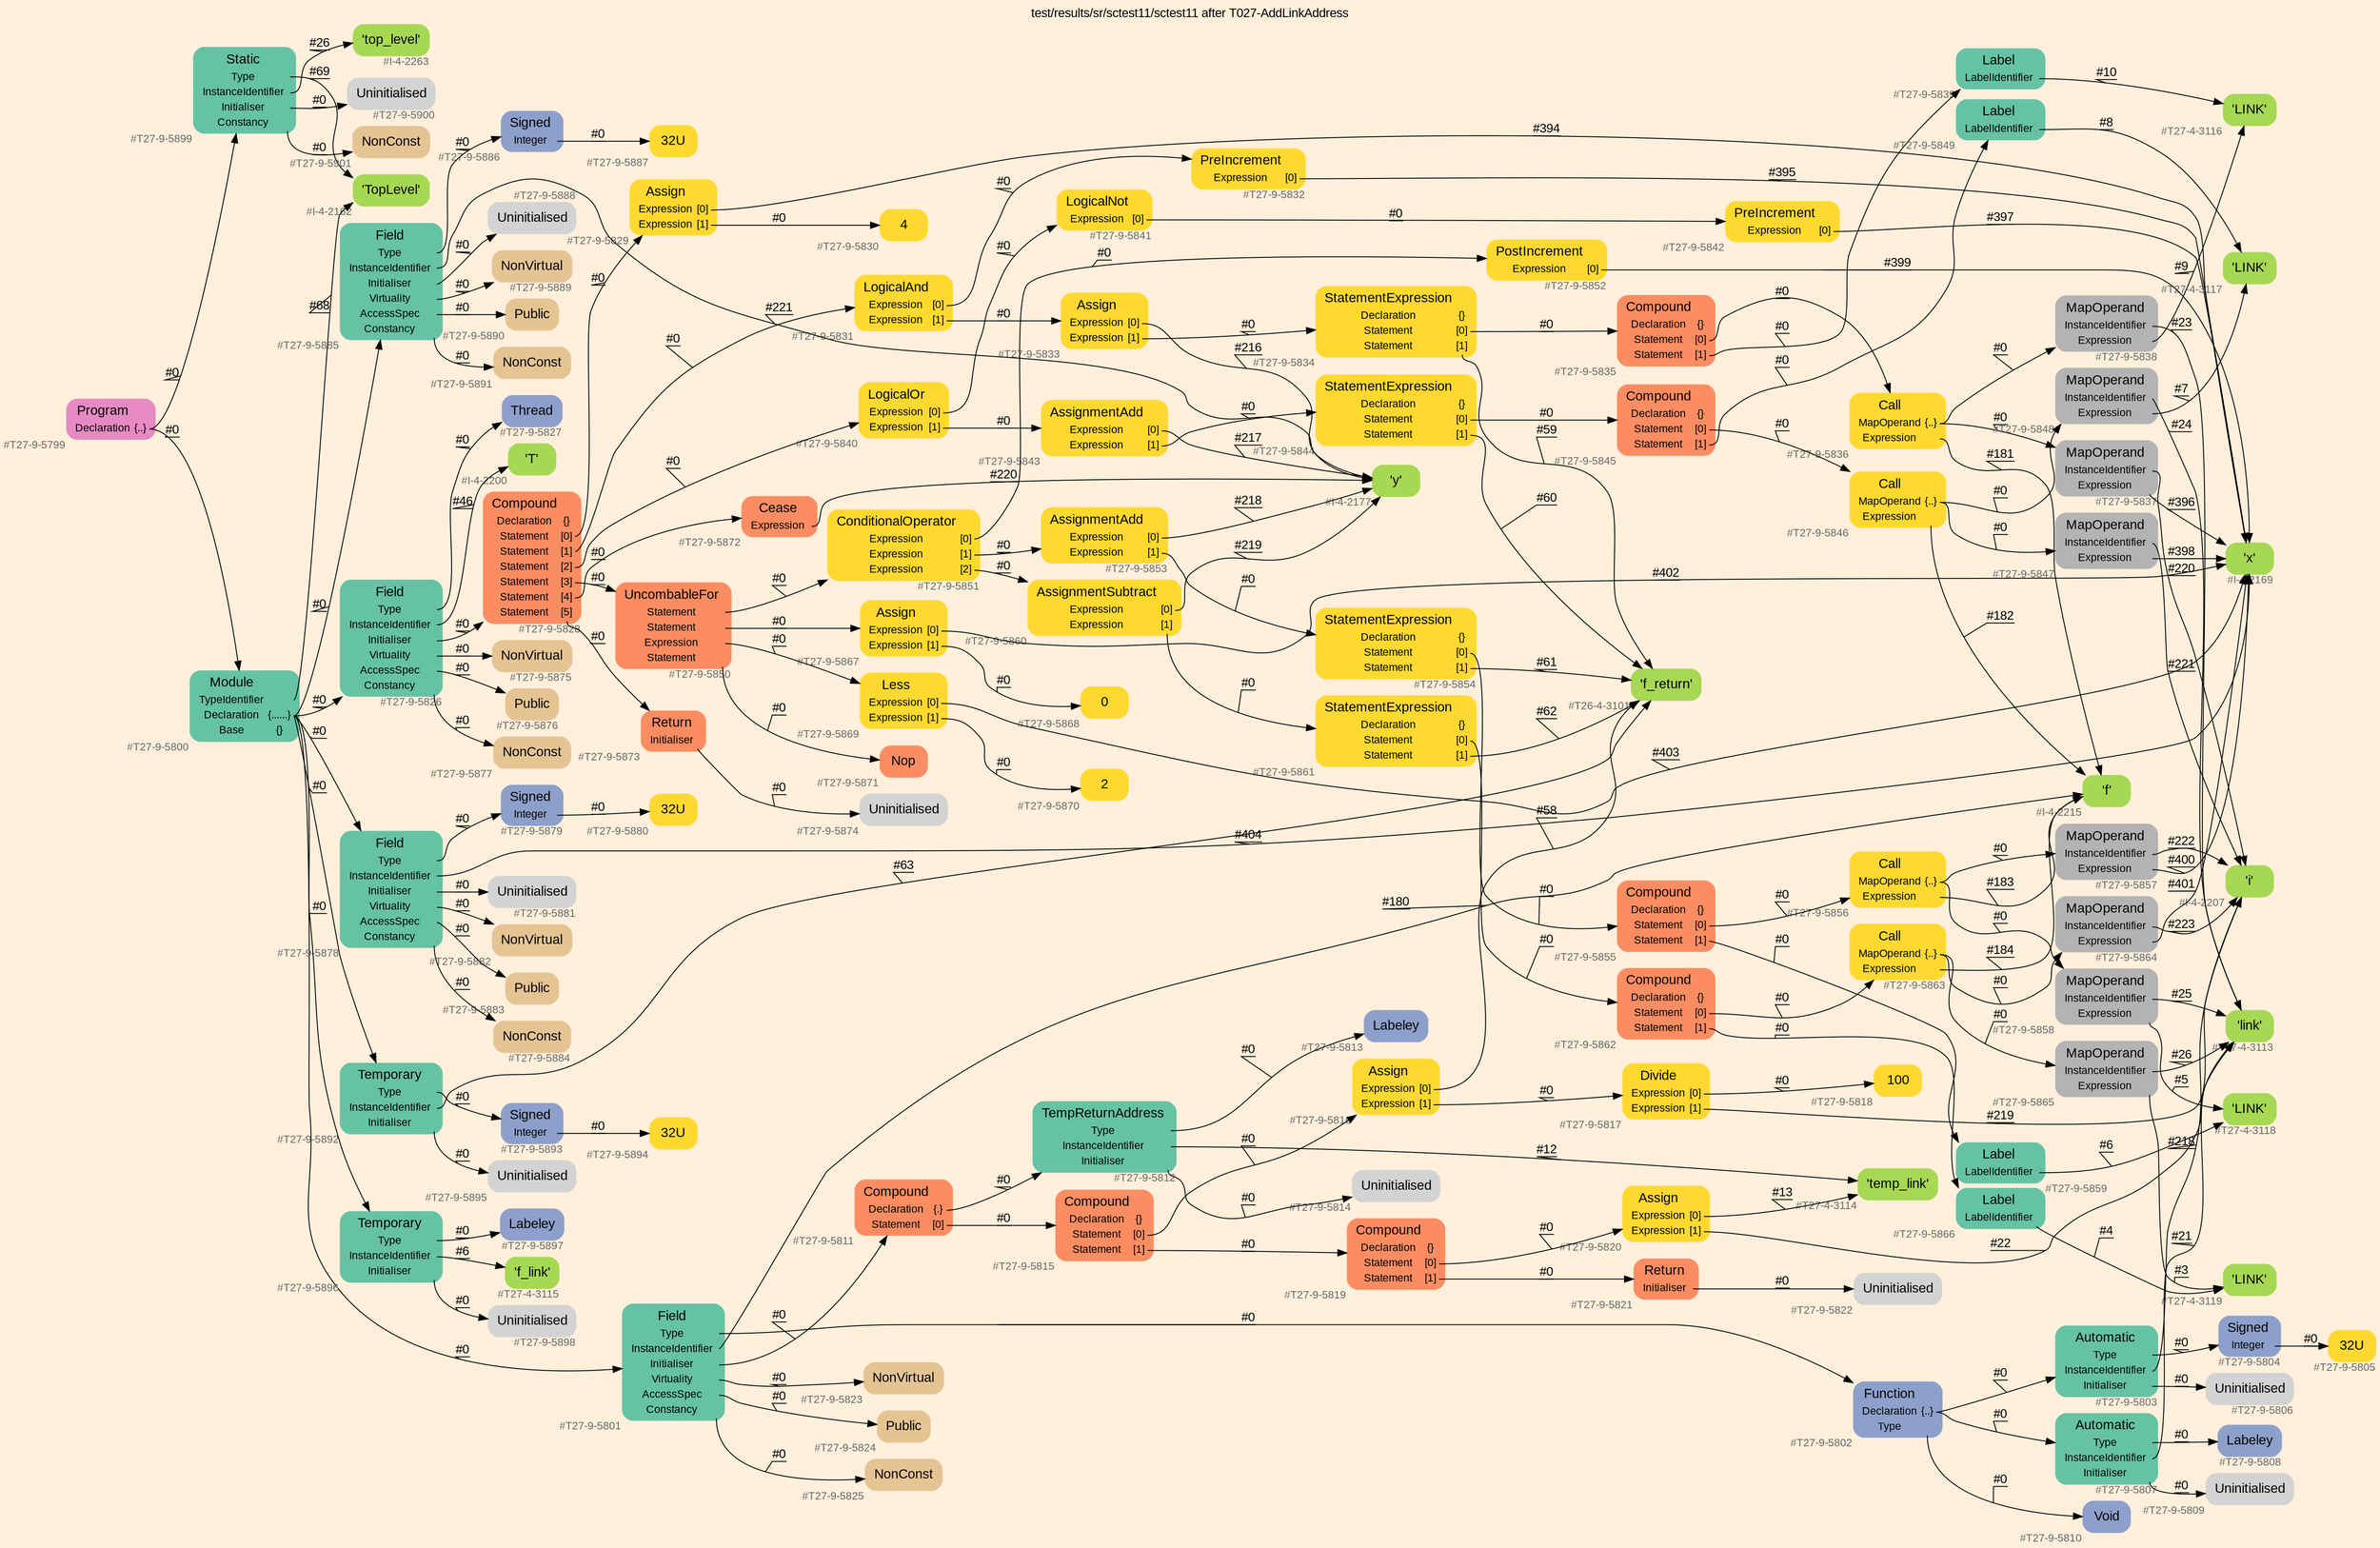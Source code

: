 digraph "test/results/sr/sctest11/sctest11 after T027-AddLinkAddress" {
label = "test/results/sr/sctest11/sctest11 after T027-AddLinkAddress"
labelloc = t
graph [
    rankdir = "LR"
    ranksep = 0.3
    bgcolor = antiquewhite1
    color = black
    fontcolor = black
    fontname = "Arial"
];
node [
    fontname = "Arial"
];
edge [
    fontname = "Arial"
];

// -------------------- node figure --------------------
// -------- block #T27-9-5799 ----------
"#T27-9-5799" [
    fillcolor = "/set28/4"
    xlabel = "#T27-9-5799"
    fontsize = "12"
    fontcolor = grey40
    shape = "plaintext"
    label = <<TABLE BORDER="0" CELLBORDER="0" CELLSPACING="0">
     <TR><TD><FONT COLOR="black" POINT-SIZE="15">Program</FONT></TD></TR>
     <TR><TD><FONT COLOR="black" POINT-SIZE="12">Declaration</FONT></TD><TD PORT="port0"><FONT COLOR="black" POINT-SIZE="12">{..}</FONT></TD></TR>
    </TABLE>>
    style = "rounded,filled"
];

// -------- block #T27-9-5800 ----------
"#T27-9-5800" [
    fillcolor = "/set28/1"
    xlabel = "#T27-9-5800"
    fontsize = "12"
    fontcolor = grey40
    shape = "plaintext"
    label = <<TABLE BORDER="0" CELLBORDER="0" CELLSPACING="0">
     <TR><TD><FONT COLOR="black" POINT-SIZE="15">Module</FONT></TD></TR>
     <TR><TD><FONT COLOR="black" POINT-SIZE="12">TypeIdentifier</FONT></TD><TD PORT="port0"></TD></TR>
     <TR><TD><FONT COLOR="black" POINT-SIZE="12">Declaration</FONT></TD><TD PORT="port1"><FONT COLOR="black" POINT-SIZE="12">{......}</FONT></TD></TR>
     <TR><TD><FONT COLOR="black" POINT-SIZE="12">Base</FONT></TD><TD PORT="port2"><FONT COLOR="black" POINT-SIZE="12">{}</FONT></TD></TR>
    </TABLE>>
    style = "rounded,filled"
];

// -------- block #I-4-2162 ----------
"#I-4-2162" [
    fillcolor = "/set28/5"
    xlabel = "#I-4-2162"
    fontsize = "12"
    fontcolor = grey40
    shape = "plaintext"
    label = <<TABLE BORDER="0" CELLBORDER="0" CELLSPACING="0">
     <TR><TD><FONT COLOR="black" POINT-SIZE="15">'TopLevel'</FONT></TD></TR>
    </TABLE>>
    style = "rounded,filled"
];

// -------- block #T27-9-5801 ----------
"#T27-9-5801" [
    fillcolor = "/set28/1"
    xlabel = "#T27-9-5801"
    fontsize = "12"
    fontcolor = grey40
    shape = "plaintext"
    label = <<TABLE BORDER="0" CELLBORDER="0" CELLSPACING="0">
     <TR><TD><FONT COLOR="black" POINT-SIZE="15">Field</FONT></TD></TR>
     <TR><TD><FONT COLOR="black" POINT-SIZE="12">Type</FONT></TD><TD PORT="port0"></TD></TR>
     <TR><TD><FONT COLOR="black" POINT-SIZE="12">InstanceIdentifier</FONT></TD><TD PORT="port1"></TD></TR>
     <TR><TD><FONT COLOR="black" POINT-SIZE="12">Initialiser</FONT></TD><TD PORT="port2"></TD></TR>
     <TR><TD><FONT COLOR="black" POINT-SIZE="12">Virtuality</FONT></TD><TD PORT="port3"></TD></TR>
     <TR><TD><FONT COLOR="black" POINT-SIZE="12">AccessSpec</FONT></TD><TD PORT="port4"></TD></TR>
     <TR><TD><FONT COLOR="black" POINT-SIZE="12">Constancy</FONT></TD><TD PORT="port5"></TD></TR>
    </TABLE>>
    style = "rounded,filled"
];

// -------- block #T27-9-5802 ----------
"#T27-9-5802" [
    fillcolor = "/set28/3"
    xlabel = "#T27-9-5802"
    fontsize = "12"
    fontcolor = grey40
    shape = "plaintext"
    label = <<TABLE BORDER="0" CELLBORDER="0" CELLSPACING="0">
     <TR><TD><FONT COLOR="black" POINT-SIZE="15">Function</FONT></TD></TR>
     <TR><TD><FONT COLOR="black" POINT-SIZE="12">Declaration</FONT></TD><TD PORT="port0"><FONT COLOR="black" POINT-SIZE="12">{..}</FONT></TD></TR>
     <TR><TD><FONT COLOR="black" POINT-SIZE="12">Type</FONT></TD><TD PORT="port1"></TD></TR>
    </TABLE>>
    style = "rounded,filled"
];

// -------- block #T27-9-5803 ----------
"#T27-9-5803" [
    fillcolor = "/set28/1"
    xlabel = "#T27-9-5803"
    fontsize = "12"
    fontcolor = grey40
    shape = "plaintext"
    label = <<TABLE BORDER="0" CELLBORDER="0" CELLSPACING="0">
     <TR><TD><FONT COLOR="black" POINT-SIZE="15">Automatic</FONT></TD></TR>
     <TR><TD><FONT COLOR="black" POINT-SIZE="12">Type</FONT></TD><TD PORT="port0"></TD></TR>
     <TR><TD><FONT COLOR="black" POINT-SIZE="12">InstanceIdentifier</FONT></TD><TD PORT="port1"></TD></TR>
     <TR><TD><FONT COLOR="black" POINT-SIZE="12">Initialiser</FONT></TD><TD PORT="port2"></TD></TR>
    </TABLE>>
    style = "rounded,filled"
];

// -------- block #T27-9-5804 ----------
"#T27-9-5804" [
    fillcolor = "/set28/3"
    xlabel = "#T27-9-5804"
    fontsize = "12"
    fontcolor = grey40
    shape = "plaintext"
    label = <<TABLE BORDER="0" CELLBORDER="0" CELLSPACING="0">
     <TR><TD><FONT COLOR="black" POINT-SIZE="15">Signed</FONT></TD></TR>
     <TR><TD><FONT COLOR="black" POINT-SIZE="12">Integer</FONT></TD><TD PORT="port0"></TD></TR>
    </TABLE>>
    style = "rounded,filled"
];

// -------- block #T27-9-5805 ----------
"#T27-9-5805" [
    fillcolor = "/set28/6"
    xlabel = "#T27-9-5805"
    fontsize = "12"
    fontcolor = grey40
    shape = "plaintext"
    label = <<TABLE BORDER="0" CELLBORDER="0" CELLSPACING="0">
     <TR><TD><FONT COLOR="black" POINT-SIZE="15">32U</FONT></TD></TR>
    </TABLE>>
    style = "rounded,filled"
];

// -------- block #I-4-2207 ----------
"#I-4-2207" [
    fillcolor = "/set28/5"
    xlabel = "#I-4-2207"
    fontsize = "12"
    fontcolor = grey40
    shape = "plaintext"
    label = <<TABLE BORDER="0" CELLBORDER="0" CELLSPACING="0">
     <TR><TD><FONT COLOR="black" POINT-SIZE="15">'i'</FONT></TD></TR>
    </TABLE>>
    style = "rounded,filled"
];

// -------- block #T27-9-5806 ----------
"#T27-9-5806" [
    xlabel = "#T27-9-5806"
    fontsize = "12"
    fontcolor = grey40
    shape = "plaintext"
    label = <<TABLE BORDER="0" CELLBORDER="0" CELLSPACING="0">
     <TR><TD><FONT COLOR="black" POINT-SIZE="15">Uninitialised</FONT></TD></TR>
    </TABLE>>
    style = "rounded,filled"
];

// -------- block #T27-9-5807 ----------
"#T27-9-5807" [
    fillcolor = "/set28/1"
    xlabel = "#T27-9-5807"
    fontsize = "12"
    fontcolor = grey40
    shape = "plaintext"
    label = <<TABLE BORDER="0" CELLBORDER="0" CELLSPACING="0">
     <TR><TD><FONT COLOR="black" POINT-SIZE="15">Automatic</FONT></TD></TR>
     <TR><TD><FONT COLOR="black" POINT-SIZE="12">Type</FONT></TD><TD PORT="port0"></TD></TR>
     <TR><TD><FONT COLOR="black" POINT-SIZE="12">InstanceIdentifier</FONT></TD><TD PORT="port1"></TD></TR>
     <TR><TD><FONT COLOR="black" POINT-SIZE="12">Initialiser</FONT></TD><TD PORT="port2"></TD></TR>
    </TABLE>>
    style = "rounded,filled"
];

// -------- block #T27-9-5808 ----------
"#T27-9-5808" [
    fillcolor = "/set28/3"
    xlabel = "#T27-9-5808"
    fontsize = "12"
    fontcolor = grey40
    shape = "plaintext"
    label = <<TABLE BORDER="0" CELLBORDER="0" CELLSPACING="0">
     <TR><TD><FONT COLOR="black" POINT-SIZE="15">Labeley</FONT></TD></TR>
    </TABLE>>
    style = "rounded,filled"
];

// -------- block #T27-4-3113 ----------
"#T27-4-3113" [
    fillcolor = "/set28/5"
    xlabel = "#T27-4-3113"
    fontsize = "12"
    fontcolor = grey40
    shape = "plaintext"
    label = <<TABLE BORDER="0" CELLBORDER="0" CELLSPACING="0">
     <TR><TD><FONT COLOR="black" POINT-SIZE="15">'link'</FONT></TD></TR>
    </TABLE>>
    style = "rounded,filled"
];

// -------- block #T27-9-5809 ----------
"#T27-9-5809" [
    xlabel = "#T27-9-5809"
    fontsize = "12"
    fontcolor = grey40
    shape = "plaintext"
    label = <<TABLE BORDER="0" CELLBORDER="0" CELLSPACING="0">
     <TR><TD><FONT COLOR="black" POINT-SIZE="15">Uninitialised</FONT></TD></TR>
    </TABLE>>
    style = "rounded,filled"
];

// -------- block #T27-9-5810 ----------
"#T27-9-5810" [
    fillcolor = "/set28/3"
    xlabel = "#T27-9-5810"
    fontsize = "12"
    fontcolor = grey40
    shape = "plaintext"
    label = <<TABLE BORDER="0" CELLBORDER="0" CELLSPACING="0">
     <TR><TD><FONT COLOR="black" POINT-SIZE="15">Void</FONT></TD></TR>
    </TABLE>>
    style = "rounded,filled"
];

// -------- block #I-4-2215 ----------
"#I-4-2215" [
    fillcolor = "/set28/5"
    xlabel = "#I-4-2215"
    fontsize = "12"
    fontcolor = grey40
    shape = "plaintext"
    label = <<TABLE BORDER="0" CELLBORDER="0" CELLSPACING="0">
     <TR><TD><FONT COLOR="black" POINT-SIZE="15">'f'</FONT></TD></TR>
    </TABLE>>
    style = "rounded,filled"
];

// -------- block #T27-9-5811 ----------
"#T27-9-5811" [
    fillcolor = "/set28/2"
    xlabel = "#T27-9-5811"
    fontsize = "12"
    fontcolor = grey40
    shape = "plaintext"
    label = <<TABLE BORDER="0" CELLBORDER="0" CELLSPACING="0">
     <TR><TD><FONT COLOR="black" POINT-SIZE="15">Compound</FONT></TD></TR>
     <TR><TD><FONT COLOR="black" POINT-SIZE="12">Declaration</FONT></TD><TD PORT="port0"><FONT COLOR="black" POINT-SIZE="12">{.}</FONT></TD></TR>
     <TR><TD><FONT COLOR="black" POINT-SIZE="12">Statement</FONT></TD><TD PORT="port1"><FONT COLOR="black" POINT-SIZE="12">[0]</FONT></TD></TR>
    </TABLE>>
    style = "rounded,filled"
];

// -------- block #T27-9-5812 ----------
"#T27-9-5812" [
    fillcolor = "/set28/1"
    xlabel = "#T27-9-5812"
    fontsize = "12"
    fontcolor = grey40
    shape = "plaintext"
    label = <<TABLE BORDER="0" CELLBORDER="0" CELLSPACING="0">
     <TR><TD><FONT COLOR="black" POINT-SIZE="15">TempReturnAddress</FONT></TD></TR>
     <TR><TD><FONT COLOR="black" POINT-SIZE="12">Type</FONT></TD><TD PORT="port0"></TD></TR>
     <TR><TD><FONT COLOR="black" POINT-SIZE="12">InstanceIdentifier</FONT></TD><TD PORT="port1"></TD></TR>
     <TR><TD><FONT COLOR="black" POINT-SIZE="12">Initialiser</FONT></TD><TD PORT="port2"></TD></TR>
    </TABLE>>
    style = "rounded,filled"
];

// -------- block #T27-9-5813 ----------
"#T27-9-5813" [
    fillcolor = "/set28/3"
    xlabel = "#T27-9-5813"
    fontsize = "12"
    fontcolor = grey40
    shape = "plaintext"
    label = <<TABLE BORDER="0" CELLBORDER="0" CELLSPACING="0">
     <TR><TD><FONT COLOR="black" POINT-SIZE="15">Labeley</FONT></TD></TR>
    </TABLE>>
    style = "rounded,filled"
];

// -------- block #T27-4-3114 ----------
"#T27-4-3114" [
    fillcolor = "/set28/5"
    xlabel = "#T27-4-3114"
    fontsize = "12"
    fontcolor = grey40
    shape = "plaintext"
    label = <<TABLE BORDER="0" CELLBORDER="0" CELLSPACING="0">
     <TR><TD><FONT COLOR="black" POINT-SIZE="15">'temp_link'</FONT></TD></TR>
    </TABLE>>
    style = "rounded,filled"
];

// -------- block #T27-9-5814 ----------
"#T27-9-5814" [
    xlabel = "#T27-9-5814"
    fontsize = "12"
    fontcolor = grey40
    shape = "plaintext"
    label = <<TABLE BORDER="0" CELLBORDER="0" CELLSPACING="0">
     <TR><TD><FONT COLOR="black" POINT-SIZE="15">Uninitialised</FONT></TD></TR>
    </TABLE>>
    style = "rounded,filled"
];

// -------- block #T27-9-5815 ----------
"#T27-9-5815" [
    fillcolor = "/set28/2"
    xlabel = "#T27-9-5815"
    fontsize = "12"
    fontcolor = grey40
    shape = "plaintext"
    label = <<TABLE BORDER="0" CELLBORDER="0" CELLSPACING="0">
     <TR><TD><FONT COLOR="black" POINT-SIZE="15">Compound</FONT></TD></TR>
     <TR><TD><FONT COLOR="black" POINT-SIZE="12">Declaration</FONT></TD><TD PORT="port0"><FONT COLOR="black" POINT-SIZE="12">{}</FONT></TD></TR>
     <TR><TD><FONT COLOR="black" POINT-SIZE="12">Statement</FONT></TD><TD PORT="port1"><FONT COLOR="black" POINT-SIZE="12">[0]</FONT></TD></TR>
     <TR><TD><FONT COLOR="black" POINT-SIZE="12">Statement</FONT></TD><TD PORT="port2"><FONT COLOR="black" POINT-SIZE="12">[1]</FONT></TD></TR>
    </TABLE>>
    style = "rounded,filled"
];

// -------- block #T27-9-5816 ----------
"#T27-9-5816" [
    fillcolor = "/set28/6"
    xlabel = "#T27-9-5816"
    fontsize = "12"
    fontcolor = grey40
    shape = "plaintext"
    label = <<TABLE BORDER="0" CELLBORDER="0" CELLSPACING="0">
     <TR><TD><FONT COLOR="black" POINT-SIZE="15">Assign</FONT></TD></TR>
     <TR><TD><FONT COLOR="black" POINT-SIZE="12">Expression</FONT></TD><TD PORT="port0"><FONT COLOR="black" POINT-SIZE="12">[0]</FONT></TD></TR>
     <TR><TD><FONT COLOR="black" POINT-SIZE="12">Expression</FONT></TD><TD PORT="port1"><FONT COLOR="black" POINT-SIZE="12">[1]</FONT></TD></TR>
    </TABLE>>
    style = "rounded,filled"
];

// -------- block #T26-4-3101 ----------
"#T26-4-3101" [
    fillcolor = "/set28/5"
    xlabel = "#T26-4-3101"
    fontsize = "12"
    fontcolor = grey40
    shape = "plaintext"
    label = <<TABLE BORDER="0" CELLBORDER="0" CELLSPACING="0">
     <TR><TD><FONT COLOR="black" POINT-SIZE="15">'f_return'</FONT></TD></TR>
    </TABLE>>
    style = "rounded,filled"
];

// -------- block #T27-9-5817 ----------
"#T27-9-5817" [
    fillcolor = "/set28/6"
    xlabel = "#T27-9-5817"
    fontsize = "12"
    fontcolor = grey40
    shape = "plaintext"
    label = <<TABLE BORDER="0" CELLBORDER="0" CELLSPACING="0">
     <TR><TD><FONT COLOR="black" POINT-SIZE="15">Divide</FONT></TD></TR>
     <TR><TD><FONT COLOR="black" POINT-SIZE="12">Expression</FONT></TD><TD PORT="port0"><FONT COLOR="black" POINT-SIZE="12">[0]</FONT></TD></TR>
     <TR><TD><FONT COLOR="black" POINT-SIZE="12">Expression</FONT></TD><TD PORT="port1"><FONT COLOR="black" POINT-SIZE="12">[1]</FONT></TD></TR>
    </TABLE>>
    style = "rounded,filled"
];

// -------- block #T27-9-5818 ----------
"#T27-9-5818" [
    fillcolor = "/set28/6"
    xlabel = "#T27-9-5818"
    fontsize = "12"
    fontcolor = grey40
    shape = "plaintext"
    label = <<TABLE BORDER="0" CELLBORDER="0" CELLSPACING="0">
     <TR><TD><FONT COLOR="black" POINT-SIZE="15">100</FONT></TD></TR>
    </TABLE>>
    style = "rounded,filled"
];

// -------- block #T27-9-5819 ----------
"#T27-9-5819" [
    fillcolor = "/set28/2"
    xlabel = "#T27-9-5819"
    fontsize = "12"
    fontcolor = grey40
    shape = "plaintext"
    label = <<TABLE BORDER="0" CELLBORDER="0" CELLSPACING="0">
     <TR><TD><FONT COLOR="black" POINT-SIZE="15">Compound</FONT></TD></TR>
     <TR><TD><FONT COLOR="black" POINT-SIZE="12">Declaration</FONT></TD><TD PORT="port0"><FONT COLOR="black" POINT-SIZE="12">{}</FONT></TD></TR>
     <TR><TD><FONT COLOR="black" POINT-SIZE="12">Statement</FONT></TD><TD PORT="port1"><FONT COLOR="black" POINT-SIZE="12">[0]</FONT></TD></TR>
     <TR><TD><FONT COLOR="black" POINT-SIZE="12">Statement</FONT></TD><TD PORT="port2"><FONT COLOR="black" POINT-SIZE="12">[1]</FONT></TD></TR>
    </TABLE>>
    style = "rounded,filled"
];

// -------- block #T27-9-5820 ----------
"#T27-9-5820" [
    fillcolor = "/set28/6"
    xlabel = "#T27-9-5820"
    fontsize = "12"
    fontcolor = grey40
    shape = "plaintext"
    label = <<TABLE BORDER="0" CELLBORDER="0" CELLSPACING="0">
     <TR><TD><FONT COLOR="black" POINT-SIZE="15">Assign</FONT></TD></TR>
     <TR><TD><FONT COLOR="black" POINT-SIZE="12">Expression</FONT></TD><TD PORT="port0"><FONT COLOR="black" POINT-SIZE="12">[0]</FONT></TD></TR>
     <TR><TD><FONT COLOR="black" POINT-SIZE="12">Expression</FONT></TD><TD PORT="port1"><FONT COLOR="black" POINT-SIZE="12">[1]</FONT></TD></TR>
    </TABLE>>
    style = "rounded,filled"
];

// -------- block #T27-9-5821 ----------
"#T27-9-5821" [
    fillcolor = "/set28/2"
    xlabel = "#T27-9-5821"
    fontsize = "12"
    fontcolor = grey40
    shape = "plaintext"
    label = <<TABLE BORDER="0" CELLBORDER="0" CELLSPACING="0">
     <TR><TD><FONT COLOR="black" POINT-SIZE="15">Return</FONT></TD></TR>
     <TR><TD><FONT COLOR="black" POINT-SIZE="12">Initialiser</FONT></TD><TD PORT="port0"></TD></TR>
    </TABLE>>
    style = "rounded,filled"
];

// -------- block #T27-9-5822 ----------
"#T27-9-5822" [
    xlabel = "#T27-9-5822"
    fontsize = "12"
    fontcolor = grey40
    shape = "plaintext"
    label = <<TABLE BORDER="0" CELLBORDER="0" CELLSPACING="0">
     <TR><TD><FONT COLOR="black" POINT-SIZE="15">Uninitialised</FONT></TD></TR>
    </TABLE>>
    style = "rounded,filled"
];

// -------- block #T27-9-5823 ----------
"#T27-9-5823" [
    fillcolor = "/set28/7"
    xlabel = "#T27-9-5823"
    fontsize = "12"
    fontcolor = grey40
    shape = "plaintext"
    label = <<TABLE BORDER="0" CELLBORDER="0" CELLSPACING="0">
     <TR><TD><FONT COLOR="black" POINT-SIZE="15">NonVirtual</FONT></TD></TR>
    </TABLE>>
    style = "rounded,filled"
];

// -------- block #T27-9-5824 ----------
"#T27-9-5824" [
    fillcolor = "/set28/7"
    xlabel = "#T27-9-5824"
    fontsize = "12"
    fontcolor = grey40
    shape = "plaintext"
    label = <<TABLE BORDER="0" CELLBORDER="0" CELLSPACING="0">
     <TR><TD><FONT COLOR="black" POINT-SIZE="15">Public</FONT></TD></TR>
    </TABLE>>
    style = "rounded,filled"
];

// -------- block #T27-9-5825 ----------
"#T27-9-5825" [
    fillcolor = "/set28/7"
    xlabel = "#T27-9-5825"
    fontsize = "12"
    fontcolor = grey40
    shape = "plaintext"
    label = <<TABLE BORDER="0" CELLBORDER="0" CELLSPACING="0">
     <TR><TD><FONT COLOR="black" POINT-SIZE="15">NonConst</FONT></TD></TR>
    </TABLE>>
    style = "rounded,filled"
];

// -------- block #T27-9-5826 ----------
"#T27-9-5826" [
    fillcolor = "/set28/1"
    xlabel = "#T27-9-5826"
    fontsize = "12"
    fontcolor = grey40
    shape = "plaintext"
    label = <<TABLE BORDER="0" CELLBORDER="0" CELLSPACING="0">
     <TR><TD><FONT COLOR="black" POINT-SIZE="15">Field</FONT></TD></TR>
     <TR><TD><FONT COLOR="black" POINT-SIZE="12">Type</FONT></TD><TD PORT="port0"></TD></TR>
     <TR><TD><FONT COLOR="black" POINT-SIZE="12">InstanceIdentifier</FONT></TD><TD PORT="port1"></TD></TR>
     <TR><TD><FONT COLOR="black" POINT-SIZE="12">Initialiser</FONT></TD><TD PORT="port2"></TD></TR>
     <TR><TD><FONT COLOR="black" POINT-SIZE="12">Virtuality</FONT></TD><TD PORT="port3"></TD></TR>
     <TR><TD><FONT COLOR="black" POINT-SIZE="12">AccessSpec</FONT></TD><TD PORT="port4"></TD></TR>
     <TR><TD><FONT COLOR="black" POINT-SIZE="12">Constancy</FONT></TD><TD PORT="port5"></TD></TR>
    </TABLE>>
    style = "rounded,filled"
];

// -------- block #T27-9-5827 ----------
"#T27-9-5827" [
    fillcolor = "/set28/3"
    xlabel = "#T27-9-5827"
    fontsize = "12"
    fontcolor = grey40
    shape = "plaintext"
    label = <<TABLE BORDER="0" CELLBORDER="0" CELLSPACING="0">
     <TR><TD><FONT COLOR="black" POINT-SIZE="15">Thread</FONT></TD></TR>
    </TABLE>>
    style = "rounded,filled"
];

// -------- block #I-4-2200 ----------
"#I-4-2200" [
    fillcolor = "/set28/5"
    xlabel = "#I-4-2200"
    fontsize = "12"
    fontcolor = grey40
    shape = "plaintext"
    label = <<TABLE BORDER="0" CELLBORDER="0" CELLSPACING="0">
     <TR><TD><FONT COLOR="black" POINT-SIZE="15">'T'</FONT></TD></TR>
    </TABLE>>
    style = "rounded,filled"
];

// -------- block #T27-9-5828 ----------
"#T27-9-5828" [
    fillcolor = "/set28/2"
    xlabel = "#T27-9-5828"
    fontsize = "12"
    fontcolor = grey40
    shape = "plaintext"
    label = <<TABLE BORDER="0" CELLBORDER="0" CELLSPACING="0">
     <TR><TD><FONT COLOR="black" POINT-SIZE="15">Compound</FONT></TD></TR>
     <TR><TD><FONT COLOR="black" POINT-SIZE="12">Declaration</FONT></TD><TD PORT="port0"><FONT COLOR="black" POINT-SIZE="12">{}</FONT></TD></TR>
     <TR><TD><FONT COLOR="black" POINT-SIZE="12">Statement</FONT></TD><TD PORT="port1"><FONT COLOR="black" POINT-SIZE="12">[0]</FONT></TD></TR>
     <TR><TD><FONT COLOR="black" POINT-SIZE="12">Statement</FONT></TD><TD PORT="port2"><FONT COLOR="black" POINT-SIZE="12">[1]</FONT></TD></TR>
     <TR><TD><FONT COLOR="black" POINT-SIZE="12">Statement</FONT></TD><TD PORT="port3"><FONT COLOR="black" POINT-SIZE="12">[2]</FONT></TD></TR>
     <TR><TD><FONT COLOR="black" POINT-SIZE="12">Statement</FONT></TD><TD PORT="port4"><FONT COLOR="black" POINT-SIZE="12">[3]</FONT></TD></TR>
     <TR><TD><FONT COLOR="black" POINT-SIZE="12">Statement</FONT></TD><TD PORT="port5"><FONT COLOR="black" POINT-SIZE="12">[4]</FONT></TD></TR>
     <TR><TD><FONT COLOR="black" POINT-SIZE="12">Statement</FONT></TD><TD PORT="port6"><FONT COLOR="black" POINT-SIZE="12">[5]</FONT></TD></TR>
    </TABLE>>
    style = "rounded,filled"
];

// -------- block #T27-9-5829 ----------
"#T27-9-5829" [
    fillcolor = "/set28/6"
    xlabel = "#T27-9-5829"
    fontsize = "12"
    fontcolor = grey40
    shape = "plaintext"
    label = <<TABLE BORDER="0" CELLBORDER="0" CELLSPACING="0">
     <TR><TD><FONT COLOR="black" POINT-SIZE="15">Assign</FONT></TD></TR>
     <TR><TD><FONT COLOR="black" POINT-SIZE="12">Expression</FONT></TD><TD PORT="port0"><FONT COLOR="black" POINT-SIZE="12">[0]</FONT></TD></TR>
     <TR><TD><FONT COLOR="black" POINT-SIZE="12">Expression</FONT></TD><TD PORT="port1"><FONT COLOR="black" POINT-SIZE="12">[1]</FONT></TD></TR>
    </TABLE>>
    style = "rounded,filled"
];

// -------- block #I-4-2169 ----------
"#I-4-2169" [
    fillcolor = "/set28/5"
    xlabel = "#I-4-2169"
    fontsize = "12"
    fontcolor = grey40
    shape = "plaintext"
    label = <<TABLE BORDER="0" CELLBORDER="0" CELLSPACING="0">
     <TR><TD><FONT COLOR="black" POINT-SIZE="15">'x'</FONT></TD></TR>
    </TABLE>>
    style = "rounded,filled"
];

// -------- block #T27-9-5830 ----------
"#T27-9-5830" [
    fillcolor = "/set28/6"
    xlabel = "#T27-9-5830"
    fontsize = "12"
    fontcolor = grey40
    shape = "plaintext"
    label = <<TABLE BORDER="0" CELLBORDER="0" CELLSPACING="0">
     <TR><TD><FONT COLOR="black" POINT-SIZE="15">4</FONT></TD></TR>
    </TABLE>>
    style = "rounded,filled"
];

// -------- block #T27-9-5831 ----------
"#T27-9-5831" [
    fillcolor = "/set28/6"
    xlabel = "#T27-9-5831"
    fontsize = "12"
    fontcolor = grey40
    shape = "plaintext"
    label = <<TABLE BORDER="0" CELLBORDER="0" CELLSPACING="0">
     <TR><TD><FONT COLOR="black" POINT-SIZE="15">LogicalAnd</FONT></TD></TR>
     <TR><TD><FONT COLOR="black" POINT-SIZE="12">Expression</FONT></TD><TD PORT="port0"><FONT COLOR="black" POINT-SIZE="12">[0]</FONT></TD></TR>
     <TR><TD><FONT COLOR="black" POINT-SIZE="12">Expression</FONT></TD><TD PORT="port1"><FONT COLOR="black" POINT-SIZE="12">[1]</FONT></TD></TR>
    </TABLE>>
    style = "rounded,filled"
];

// -------- block #T27-9-5832 ----------
"#T27-9-5832" [
    fillcolor = "/set28/6"
    xlabel = "#T27-9-5832"
    fontsize = "12"
    fontcolor = grey40
    shape = "plaintext"
    label = <<TABLE BORDER="0" CELLBORDER="0" CELLSPACING="0">
     <TR><TD><FONT COLOR="black" POINT-SIZE="15">PreIncrement</FONT></TD></TR>
     <TR><TD><FONT COLOR="black" POINT-SIZE="12">Expression</FONT></TD><TD PORT="port0"><FONT COLOR="black" POINT-SIZE="12">[0]</FONT></TD></TR>
    </TABLE>>
    style = "rounded,filled"
];

// -------- block #T27-9-5833 ----------
"#T27-9-5833" [
    fillcolor = "/set28/6"
    xlabel = "#T27-9-5833"
    fontsize = "12"
    fontcolor = grey40
    shape = "plaintext"
    label = <<TABLE BORDER="0" CELLBORDER="0" CELLSPACING="0">
     <TR><TD><FONT COLOR="black" POINT-SIZE="15">Assign</FONT></TD></TR>
     <TR><TD><FONT COLOR="black" POINT-SIZE="12">Expression</FONT></TD><TD PORT="port0"><FONT COLOR="black" POINT-SIZE="12">[0]</FONT></TD></TR>
     <TR><TD><FONT COLOR="black" POINT-SIZE="12">Expression</FONT></TD><TD PORT="port1"><FONT COLOR="black" POINT-SIZE="12">[1]</FONT></TD></TR>
    </TABLE>>
    style = "rounded,filled"
];

// -------- block #I-4-2177 ----------
"#I-4-2177" [
    fillcolor = "/set28/5"
    xlabel = "#I-4-2177"
    fontsize = "12"
    fontcolor = grey40
    shape = "plaintext"
    label = <<TABLE BORDER="0" CELLBORDER="0" CELLSPACING="0">
     <TR><TD><FONT COLOR="black" POINT-SIZE="15">'y'</FONT></TD></TR>
    </TABLE>>
    style = "rounded,filled"
];

// -------- block #T27-9-5834 ----------
"#T27-9-5834" [
    fillcolor = "/set28/6"
    xlabel = "#T27-9-5834"
    fontsize = "12"
    fontcolor = grey40
    shape = "plaintext"
    label = <<TABLE BORDER="0" CELLBORDER="0" CELLSPACING="0">
     <TR><TD><FONT COLOR="black" POINT-SIZE="15">StatementExpression</FONT></TD></TR>
     <TR><TD><FONT COLOR="black" POINT-SIZE="12">Declaration</FONT></TD><TD PORT="port0"><FONT COLOR="black" POINT-SIZE="12">{}</FONT></TD></TR>
     <TR><TD><FONT COLOR="black" POINT-SIZE="12">Statement</FONT></TD><TD PORT="port1"><FONT COLOR="black" POINT-SIZE="12">[0]</FONT></TD></TR>
     <TR><TD><FONT COLOR="black" POINT-SIZE="12">Statement</FONT></TD><TD PORT="port2"><FONT COLOR="black" POINT-SIZE="12">[1]</FONT></TD></TR>
    </TABLE>>
    style = "rounded,filled"
];

// -------- block #T27-9-5835 ----------
"#T27-9-5835" [
    fillcolor = "/set28/2"
    xlabel = "#T27-9-5835"
    fontsize = "12"
    fontcolor = grey40
    shape = "plaintext"
    label = <<TABLE BORDER="0" CELLBORDER="0" CELLSPACING="0">
     <TR><TD><FONT COLOR="black" POINT-SIZE="15">Compound</FONT></TD></TR>
     <TR><TD><FONT COLOR="black" POINT-SIZE="12">Declaration</FONT></TD><TD PORT="port0"><FONT COLOR="black" POINT-SIZE="12">{}</FONT></TD></TR>
     <TR><TD><FONT COLOR="black" POINT-SIZE="12">Statement</FONT></TD><TD PORT="port1"><FONT COLOR="black" POINT-SIZE="12">[0]</FONT></TD></TR>
     <TR><TD><FONT COLOR="black" POINT-SIZE="12">Statement</FONT></TD><TD PORT="port2"><FONT COLOR="black" POINT-SIZE="12">[1]</FONT></TD></TR>
    </TABLE>>
    style = "rounded,filled"
];

// -------- block #T27-9-5836 ----------
"#T27-9-5836" [
    fillcolor = "/set28/6"
    xlabel = "#T27-9-5836"
    fontsize = "12"
    fontcolor = grey40
    shape = "plaintext"
    label = <<TABLE BORDER="0" CELLBORDER="0" CELLSPACING="0">
     <TR><TD><FONT COLOR="black" POINT-SIZE="15">Call</FONT></TD></TR>
     <TR><TD><FONT COLOR="black" POINT-SIZE="12">MapOperand</FONT></TD><TD PORT="port0"><FONT COLOR="black" POINT-SIZE="12">{..}</FONT></TD></TR>
     <TR><TD><FONT COLOR="black" POINT-SIZE="12">Expression</FONT></TD><TD PORT="port1"></TD></TR>
    </TABLE>>
    style = "rounded,filled"
];

// -------- block #T27-9-5837 ----------
"#T27-9-5837" [
    fillcolor = "/set28/8"
    xlabel = "#T27-9-5837"
    fontsize = "12"
    fontcolor = grey40
    shape = "plaintext"
    label = <<TABLE BORDER="0" CELLBORDER="0" CELLSPACING="0">
     <TR><TD><FONT COLOR="black" POINT-SIZE="15">MapOperand</FONT></TD></TR>
     <TR><TD><FONT COLOR="black" POINT-SIZE="12">InstanceIdentifier</FONT></TD><TD PORT="port0"></TD></TR>
     <TR><TD><FONT COLOR="black" POINT-SIZE="12">Expression</FONT></TD><TD PORT="port1"></TD></TR>
    </TABLE>>
    style = "rounded,filled"
];

// -------- block #T27-9-5838 ----------
"#T27-9-5838" [
    fillcolor = "/set28/8"
    xlabel = "#T27-9-5838"
    fontsize = "12"
    fontcolor = grey40
    shape = "plaintext"
    label = <<TABLE BORDER="0" CELLBORDER="0" CELLSPACING="0">
     <TR><TD><FONT COLOR="black" POINT-SIZE="15">MapOperand</FONT></TD></TR>
     <TR><TD><FONT COLOR="black" POINT-SIZE="12">InstanceIdentifier</FONT></TD><TD PORT="port0"></TD></TR>
     <TR><TD><FONT COLOR="black" POINT-SIZE="12">Expression</FONT></TD><TD PORT="port1"></TD></TR>
    </TABLE>>
    style = "rounded,filled"
];

// -------- block #T27-4-3116 ----------
"#T27-4-3116" [
    fillcolor = "/set28/5"
    xlabel = "#T27-4-3116"
    fontsize = "12"
    fontcolor = grey40
    shape = "plaintext"
    label = <<TABLE BORDER="0" CELLBORDER="0" CELLSPACING="0">
     <TR><TD><FONT COLOR="black" POINT-SIZE="15">'LINK'</FONT></TD></TR>
    </TABLE>>
    style = "rounded,filled"
];

// -------- block #T27-9-5839 ----------
"#T27-9-5839" [
    fillcolor = "/set28/1"
    xlabel = "#T27-9-5839"
    fontsize = "12"
    fontcolor = grey40
    shape = "plaintext"
    label = <<TABLE BORDER="0" CELLBORDER="0" CELLSPACING="0">
     <TR><TD><FONT COLOR="black" POINT-SIZE="15">Label</FONT></TD></TR>
     <TR><TD><FONT COLOR="black" POINT-SIZE="12">LabelIdentifier</FONT></TD><TD PORT="port0"></TD></TR>
    </TABLE>>
    style = "rounded,filled"
];

// -------- block #T27-9-5840 ----------
"#T27-9-5840" [
    fillcolor = "/set28/6"
    xlabel = "#T27-9-5840"
    fontsize = "12"
    fontcolor = grey40
    shape = "plaintext"
    label = <<TABLE BORDER="0" CELLBORDER="0" CELLSPACING="0">
     <TR><TD><FONT COLOR="black" POINT-SIZE="15">LogicalOr</FONT></TD></TR>
     <TR><TD><FONT COLOR="black" POINT-SIZE="12">Expression</FONT></TD><TD PORT="port0"><FONT COLOR="black" POINT-SIZE="12">[0]</FONT></TD></TR>
     <TR><TD><FONT COLOR="black" POINT-SIZE="12">Expression</FONT></TD><TD PORT="port1"><FONT COLOR="black" POINT-SIZE="12">[1]</FONT></TD></TR>
    </TABLE>>
    style = "rounded,filled"
];

// -------- block #T27-9-5841 ----------
"#T27-9-5841" [
    fillcolor = "/set28/6"
    xlabel = "#T27-9-5841"
    fontsize = "12"
    fontcolor = grey40
    shape = "plaintext"
    label = <<TABLE BORDER="0" CELLBORDER="0" CELLSPACING="0">
     <TR><TD><FONT COLOR="black" POINT-SIZE="15">LogicalNot</FONT></TD></TR>
     <TR><TD><FONT COLOR="black" POINT-SIZE="12">Expression</FONT></TD><TD PORT="port0"><FONT COLOR="black" POINT-SIZE="12">[0]</FONT></TD></TR>
    </TABLE>>
    style = "rounded,filled"
];

// -------- block #T27-9-5842 ----------
"#T27-9-5842" [
    fillcolor = "/set28/6"
    xlabel = "#T27-9-5842"
    fontsize = "12"
    fontcolor = grey40
    shape = "plaintext"
    label = <<TABLE BORDER="0" CELLBORDER="0" CELLSPACING="0">
     <TR><TD><FONT COLOR="black" POINT-SIZE="15">PreIncrement</FONT></TD></TR>
     <TR><TD><FONT COLOR="black" POINT-SIZE="12">Expression</FONT></TD><TD PORT="port0"><FONT COLOR="black" POINT-SIZE="12">[0]</FONT></TD></TR>
    </TABLE>>
    style = "rounded,filled"
];

// -------- block #T27-9-5843 ----------
"#T27-9-5843" [
    fillcolor = "/set28/6"
    xlabel = "#T27-9-5843"
    fontsize = "12"
    fontcolor = grey40
    shape = "plaintext"
    label = <<TABLE BORDER="0" CELLBORDER="0" CELLSPACING="0">
     <TR><TD><FONT COLOR="black" POINT-SIZE="15">AssignmentAdd</FONT></TD></TR>
     <TR><TD><FONT COLOR="black" POINT-SIZE="12">Expression</FONT></TD><TD PORT="port0"><FONT COLOR="black" POINT-SIZE="12">[0]</FONT></TD></TR>
     <TR><TD><FONT COLOR="black" POINT-SIZE="12">Expression</FONT></TD><TD PORT="port1"><FONT COLOR="black" POINT-SIZE="12">[1]</FONT></TD></TR>
    </TABLE>>
    style = "rounded,filled"
];

// -------- block #T27-9-5844 ----------
"#T27-9-5844" [
    fillcolor = "/set28/6"
    xlabel = "#T27-9-5844"
    fontsize = "12"
    fontcolor = grey40
    shape = "plaintext"
    label = <<TABLE BORDER="0" CELLBORDER="0" CELLSPACING="0">
     <TR><TD><FONT COLOR="black" POINT-SIZE="15">StatementExpression</FONT></TD></TR>
     <TR><TD><FONT COLOR="black" POINT-SIZE="12">Declaration</FONT></TD><TD PORT="port0"><FONT COLOR="black" POINT-SIZE="12">{}</FONT></TD></TR>
     <TR><TD><FONT COLOR="black" POINT-SIZE="12">Statement</FONT></TD><TD PORT="port1"><FONT COLOR="black" POINT-SIZE="12">[0]</FONT></TD></TR>
     <TR><TD><FONT COLOR="black" POINT-SIZE="12">Statement</FONT></TD><TD PORT="port2"><FONT COLOR="black" POINT-SIZE="12">[1]</FONT></TD></TR>
    </TABLE>>
    style = "rounded,filled"
];

// -------- block #T27-9-5845 ----------
"#T27-9-5845" [
    fillcolor = "/set28/2"
    xlabel = "#T27-9-5845"
    fontsize = "12"
    fontcolor = grey40
    shape = "plaintext"
    label = <<TABLE BORDER="0" CELLBORDER="0" CELLSPACING="0">
     <TR><TD><FONT COLOR="black" POINT-SIZE="15">Compound</FONT></TD></TR>
     <TR><TD><FONT COLOR="black" POINT-SIZE="12">Declaration</FONT></TD><TD PORT="port0"><FONT COLOR="black" POINT-SIZE="12">{}</FONT></TD></TR>
     <TR><TD><FONT COLOR="black" POINT-SIZE="12">Statement</FONT></TD><TD PORT="port1"><FONT COLOR="black" POINT-SIZE="12">[0]</FONT></TD></TR>
     <TR><TD><FONT COLOR="black" POINT-SIZE="12">Statement</FONT></TD><TD PORT="port2"><FONT COLOR="black" POINT-SIZE="12">[1]</FONT></TD></TR>
    </TABLE>>
    style = "rounded,filled"
];

// -------- block #T27-9-5846 ----------
"#T27-9-5846" [
    fillcolor = "/set28/6"
    xlabel = "#T27-9-5846"
    fontsize = "12"
    fontcolor = grey40
    shape = "plaintext"
    label = <<TABLE BORDER="0" CELLBORDER="0" CELLSPACING="0">
     <TR><TD><FONT COLOR="black" POINT-SIZE="15">Call</FONT></TD></TR>
     <TR><TD><FONT COLOR="black" POINT-SIZE="12">MapOperand</FONT></TD><TD PORT="port0"><FONT COLOR="black" POINT-SIZE="12">{..}</FONT></TD></TR>
     <TR><TD><FONT COLOR="black" POINT-SIZE="12">Expression</FONT></TD><TD PORT="port1"></TD></TR>
    </TABLE>>
    style = "rounded,filled"
];

// -------- block #T27-9-5847 ----------
"#T27-9-5847" [
    fillcolor = "/set28/8"
    xlabel = "#T27-9-5847"
    fontsize = "12"
    fontcolor = grey40
    shape = "plaintext"
    label = <<TABLE BORDER="0" CELLBORDER="0" CELLSPACING="0">
     <TR><TD><FONT COLOR="black" POINT-SIZE="15">MapOperand</FONT></TD></TR>
     <TR><TD><FONT COLOR="black" POINT-SIZE="12">InstanceIdentifier</FONT></TD><TD PORT="port0"></TD></TR>
     <TR><TD><FONT COLOR="black" POINT-SIZE="12">Expression</FONT></TD><TD PORT="port1"></TD></TR>
    </TABLE>>
    style = "rounded,filled"
];

// -------- block #T27-9-5848 ----------
"#T27-9-5848" [
    fillcolor = "/set28/8"
    xlabel = "#T27-9-5848"
    fontsize = "12"
    fontcolor = grey40
    shape = "plaintext"
    label = <<TABLE BORDER="0" CELLBORDER="0" CELLSPACING="0">
     <TR><TD><FONT COLOR="black" POINT-SIZE="15">MapOperand</FONT></TD></TR>
     <TR><TD><FONT COLOR="black" POINT-SIZE="12">InstanceIdentifier</FONT></TD><TD PORT="port0"></TD></TR>
     <TR><TD><FONT COLOR="black" POINT-SIZE="12">Expression</FONT></TD><TD PORT="port1"></TD></TR>
    </TABLE>>
    style = "rounded,filled"
];

// -------- block #T27-4-3117 ----------
"#T27-4-3117" [
    fillcolor = "/set28/5"
    xlabel = "#T27-4-3117"
    fontsize = "12"
    fontcolor = grey40
    shape = "plaintext"
    label = <<TABLE BORDER="0" CELLBORDER="0" CELLSPACING="0">
     <TR><TD><FONT COLOR="black" POINT-SIZE="15">'LINK'</FONT></TD></TR>
    </TABLE>>
    style = "rounded,filled"
];

// -------- block #T27-9-5849 ----------
"#T27-9-5849" [
    fillcolor = "/set28/1"
    xlabel = "#T27-9-5849"
    fontsize = "12"
    fontcolor = grey40
    shape = "plaintext"
    label = <<TABLE BORDER="0" CELLBORDER="0" CELLSPACING="0">
     <TR><TD><FONT COLOR="black" POINT-SIZE="15">Label</FONT></TD></TR>
     <TR><TD><FONT COLOR="black" POINT-SIZE="12">LabelIdentifier</FONT></TD><TD PORT="port0"></TD></TR>
    </TABLE>>
    style = "rounded,filled"
];

// -------- block #T27-9-5850 ----------
"#T27-9-5850" [
    fillcolor = "/set28/2"
    xlabel = "#T27-9-5850"
    fontsize = "12"
    fontcolor = grey40
    shape = "plaintext"
    label = <<TABLE BORDER="0" CELLBORDER="0" CELLSPACING="0">
     <TR><TD><FONT COLOR="black" POINT-SIZE="15">UncombableFor</FONT></TD></TR>
     <TR><TD><FONT COLOR="black" POINT-SIZE="12">Statement</FONT></TD><TD PORT="port0"></TD></TR>
     <TR><TD><FONT COLOR="black" POINT-SIZE="12">Statement</FONT></TD><TD PORT="port1"></TD></TR>
     <TR><TD><FONT COLOR="black" POINT-SIZE="12">Expression</FONT></TD><TD PORT="port2"></TD></TR>
     <TR><TD><FONT COLOR="black" POINT-SIZE="12">Statement</FONT></TD><TD PORT="port3"></TD></TR>
    </TABLE>>
    style = "rounded,filled"
];

// -------- block #T27-9-5851 ----------
"#T27-9-5851" [
    fillcolor = "/set28/6"
    xlabel = "#T27-9-5851"
    fontsize = "12"
    fontcolor = grey40
    shape = "plaintext"
    label = <<TABLE BORDER="0" CELLBORDER="0" CELLSPACING="0">
     <TR><TD><FONT COLOR="black" POINT-SIZE="15">ConditionalOperator</FONT></TD></TR>
     <TR><TD><FONT COLOR="black" POINT-SIZE="12">Expression</FONT></TD><TD PORT="port0"><FONT COLOR="black" POINT-SIZE="12">[0]</FONT></TD></TR>
     <TR><TD><FONT COLOR="black" POINT-SIZE="12">Expression</FONT></TD><TD PORT="port1"><FONT COLOR="black" POINT-SIZE="12">[1]</FONT></TD></TR>
     <TR><TD><FONT COLOR="black" POINT-SIZE="12">Expression</FONT></TD><TD PORT="port2"><FONT COLOR="black" POINT-SIZE="12">[2]</FONT></TD></TR>
    </TABLE>>
    style = "rounded,filled"
];

// -------- block #T27-9-5852 ----------
"#T27-9-5852" [
    fillcolor = "/set28/6"
    xlabel = "#T27-9-5852"
    fontsize = "12"
    fontcolor = grey40
    shape = "plaintext"
    label = <<TABLE BORDER="0" CELLBORDER="0" CELLSPACING="0">
     <TR><TD><FONT COLOR="black" POINT-SIZE="15">PostIncrement</FONT></TD></TR>
     <TR><TD><FONT COLOR="black" POINT-SIZE="12">Expression</FONT></TD><TD PORT="port0"><FONT COLOR="black" POINT-SIZE="12">[0]</FONT></TD></TR>
    </TABLE>>
    style = "rounded,filled"
];

// -------- block #T27-9-5853 ----------
"#T27-9-5853" [
    fillcolor = "/set28/6"
    xlabel = "#T27-9-5853"
    fontsize = "12"
    fontcolor = grey40
    shape = "plaintext"
    label = <<TABLE BORDER="0" CELLBORDER="0" CELLSPACING="0">
     <TR><TD><FONT COLOR="black" POINT-SIZE="15">AssignmentAdd</FONT></TD></TR>
     <TR><TD><FONT COLOR="black" POINT-SIZE="12">Expression</FONT></TD><TD PORT="port0"><FONT COLOR="black" POINT-SIZE="12">[0]</FONT></TD></TR>
     <TR><TD><FONT COLOR="black" POINT-SIZE="12">Expression</FONT></TD><TD PORT="port1"><FONT COLOR="black" POINT-SIZE="12">[1]</FONT></TD></TR>
    </TABLE>>
    style = "rounded,filled"
];

// -------- block #T27-9-5854 ----------
"#T27-9-5854" [
    fillcolor = "/set28/6"
    xlabel = "#T27-9-5854"
    fontsize = "12"
    fontcolor = grey40
    shape = "plaintext"
    label = <<TABLE BORDER="0" CELLBORDER="0" CELLSPACING="0">
     <TR><TD><FONT COLOR="black" POINT-SIZE="15">StatementExpression</FONT></TD></TR>
     <TR><TD><FONT COLOR="black" POINT-SIZE="12">Declaration</FONT></TD><TD PORT="port0"><FONT COLOR="black" POINT-SIZE="12">{}</FONT></TD></TR>
     <TR><TD><FONT COLOR="black" POINT-SIZE="12">Statement</FONT></TD><TD PORT="port1"><FONT COLOR="black" POINT-SIZE="12">[0]</FONT></TD></TR>
     <TR><TD><FONT COLOR="black" POINT-SIZE="12">Statement</FONT></TD><TD PORT="port2"><FONT COLOR="black" POINT-SIZE="12">[1]</FONT></TD></TR>
    </TABLE>>
    style = "rounded,filled"
];

// -------- block #T27-9-5855 ----------
"#T27-9-5855" [
    fillcolor = "/set28/2"
    xlabel = "#T27-9-5855"
    fontsize = "12"
    fontcolor = grey40
    shape = "plaintext"
    label = <<TABLE BORDER="0" CELLBORDER="0" CELLSPACING="0">
     <TR><TD><FONT COLOR="black" POINT-SIZE="15">Compound</FONT></TD></TR>
     <TR><TD><FONT COLOR="black" POINT-SIZE="12">Declaration</FONT></TD><TD PORT="port0"><FONT COLOR="black" POINT-SIZE="12">{}</FONT></TD></TR>
     <TR><TD><FONT COLOR="black" POINT-SIZE="12">Statement</FONT></TD><TD PORT="port1"><FONT COLOR="black" POINT-SIZE="12">[0]</FONT></TD></TR>
     <TR><TD><FONT COLOR="black" POINT-SIZE="12">Statement</FONT></TD><TD PORT="port2"><FONT COLOR="black" POINT-SIZE="12">[1]</FONT></TD></TR>
    </TABLE>>
    style = "rounded,filled"
];

// -------- block #T27-9-5856 ----------
"#T27-9-5856" [
    fillcolor = "/set28/6"
    xlabel = "#T27-9-5856"
    fontsize = "12"
    fontcolor = grey40
    shape = "plaintext"
    label = <<TABLE BORDER="0" CELLBORDER="0" CELLSPACING="0">
     <TR><TD><FONT COLOR="black" POINT-SIZE="15">Call</FONT></TD></TR>
     <TR><TD><FONT COLOR="black" POINT-SIZE="12">MapOperand</FONT></TD><TD PORT="port0"><FONT COLOR="black" POINT-SIZE="12">{..}</FONT></TD></TR>
     <TR><TD><FONT COLOR="black" POINT-SIZE="12">Expression</FONT></TD><TD PORT="port1"></TD></TR>
    </TABLE>>
    style = "rounded,filled"
];

// -------- block #T27-9-5857 ----------
"#T27-9-5857" [
    fillcolor = "/set28/8"
    xlabel = "#T27-9-5857"
    fontsize = "12"
    fontcolor = grey40
    shape = "plaintext"
    label = <<TABLE BORDER="0" CELLBORDER="0" CELLSPACING="0">
     <TR><TD><FONT COLOR="black" POINT-SIZE="15">MapOperand</FONT></TD></TR>
     <TR><TD><FONT COLOR="black" POINT-SIZE="12">InstanceIdentifier</FONT></TD><TD PORT="port0"></TD></TR>
     <TR><TD><FONT COLOR="black" POINT-SIZE="12">Expression</FONT></TD><TD PORT="port1"></TD></TR>
    </TABLE>>
    style = "rounded,filled"
];

// -------- block #T27-9-5858 ----------
"#T27-9-5858" [
    fillcolor = "/set28/8"
    xlabel = "#T27-9-5858"
    fontsize = "12"
    fontcolor = grey40
    shape = "plaintext"
    label = <<TABLE BORDER="0" CELLBORDER="0" CELLSPACING="0">
     <TR><TD><FONT COLOR="black" POINT-SIZE="15">MapOperand</FONT></TD></TR>
     <TR><TD><FONT COLOR="black" POINT-SIZE="12">InstanceIdentifier</FONT></TD><TD PORT="port0"></TD></TR>
     <TR><TD><FONT COLOR="black" POINT-SIZE="12">Expression</FONT></TD><TD PORT="port1"></TD></TR>
    </TABLE>>
    style = "rounded,filled"
];

// -------- block #T27-4-3118 ----------
"#T27-4-3118" [
    fillcolor = "/set28/5"
    xlabel = "#T27-4-3118"
    fontsize = "12"
    fontcolor = grey40
    shape = "plaintext"
    label = <<TABLE BORDER="0" CELLBORDER="0" CELLSPACING="0">
     <TR><TD><FONT COLOR="black" POINT-SIZE="15">'LINK'</FONT></TD></TR>
    </TABLE>>
    style = "rounded,filled"
];

// -------- block #T27-9-5859 ----------
"#T27-9-5859" [
    fillcolor = "/set28/1"
    xlabel = "#T27-9-5859"
    fontsize = "12"
    fontcolor = grey40
    shape = "plaintext"
    label = <<TABLE BORDER="0" CELLBORDER="0" CELLSPACING="0">
     <TR><TD><FONT COLOR="black" POINT-SIZE="15">Label</FONT></TD></TR>
     <TR><TD><FONT COLOR="black" POINT-SIZE="12">LabelIdentifier</FONT></TD><TD PORT="port0"></TD></TR>
    </TABLE>>
    style = "rounded,filled"
];

// -------- block #T27-9-5860 ----------
"#T27-9-5860" [
    fillcolor = "/set28/6"
    xlabel = "#T27-9-5860"
    fontsize = "12"
    fontcolor = grey40
    shape = "plaintext"
    label = <<TABLE BORDER="0" CELLBORDER="0" CELLSPACING="0">
     <TR><TD><FONT COLOR="black" POINT-SIZE="15">AssignmentSubtract</FONT></TD></TR>
     <TR><TD><FONT COLOR="black" POINT-SIZE="12">Expression</FONT></TD><TD PORT="port0"><FONT COLOR="black" POINT-SIZE="12">[0]</FONT></TD></TR>
     <TR><TD><FONT COLOR="black" POINT-SIZE="12">Expression</FONT></TD><TD PORT="port1"><FONT COLOR="black" POINT-SIZE="12">[1]</FONT></TD></TR>
    </TABLE>>
    style = "rounded,filled"
];

// -------- block #T27-9-5861 ----------
"#T27-9-5861" [
    fillcolor = "/set28/6"
    xlabel = "#T27-9-5861"
    fontsize = "12"
    fontcolor = grey40
    shape = "plaintext"
    label = <<TABLE BORDER="0" CELLBORDER="0" CELLSPACING="0">
     <TR><TD><FONT COLOR="black" POINT-SIZE="15">StatementExpression</FONT></TD></TR>
     <TR><TD><FONT COLOR="black" POINT-SIZE="12">Declaration</FONT></TD><TD PORT="port0"><FONT COLOR="black" POINT-SIZE="12">{}</FONT></TD></TR>
     <TR><TD><FONT COLOR="black" POINT-SIZE="12">Statement</FONT></TD><TD PORT="port1"><FONT COLOR="black" POINT-SIZE="12">[0]</FONT></TD></TR>
     <TR><TD><FONT COLOR="black" POINT-SIZE="12">Statement</FONT></TD><TD PORT="port2"><FONT COLOR="black" POINT-SIZE="12">[1]</FONT></TD></TR>
    </TABLE>>
    style = "rounded,filled"
];

// -------- block #T27-9-5862 ----------
"#T27-9-5862" [
    fillcolor = "/set28/2"
    xlabel = "#T27-9-5862"
    fontsize = "12"
    fontcolor = grey40
    shape = "plaintext"
    label = <<TABLE BORDER="0" CELLBORDER="0" CELLSPACING="0">
     <TR><TD><FONT COLOR="black" POINT-SIZE="15">Compound</FONT></TD></TR>
     <TR><TD><FONT COLOR="black" POINT-SIZE="12">Declaration</FONT></TD><TD PORT="port0"><FONT COLOR="black" POINT-SIZE="12">{}</FONT></TD></TR>
     <TR><TD><FONT COLOR="black" POINT-SIZE="12">Statement</FONT></TD><TD PORT="port1"><FONT COLOR="black" POINT-SIZE="12">[0]</FONT></TD></TR>
     <TR><TD><FONT COLOR="black" POINT-SIZE="12">Statement</FONT></TD><TD PORT="port2"><FONT COLOR="black" POINT-SIZE="12">[1]</FONT></TD></TR>
    </TABLE>>
    style = "rounded,filled"
];

// -------- block #T27-9-5863 ----------
"#T27-9-5863" [
    fillcolor = "/set28/6"
    xlabel = "#T27-9-5863"
    fontsize = "12"
    fontcolor = grey40
    shape = "plaintext"
    label = <<TABLE BORDER="0" CELLBORDER="0" CELLSPACING="0">
     <TR><TD><FONT COLOR="black" POINT-SIZE="15">Call</FONT></TD></TR>
     <TR><TD><FONT COLOR="black" POINT-SIZE="12">MapOperand</FONT></TD><TD PORT="port0"><FONT COLOR="black" POINT-SIZE="12">{..}</FONT></TD></TR>
     <TR><TD><FONT COLOR="black" POINT-SIZE="12">Expression</FONT></TD><TD PORT="port1"></TD></TR>
    </TABLE>>
    style = "rounded,filled"
];

// -------- block #T27-9-5864 ----------
"#T27-9-5864" [
    fillcolor = "/set28/8"
    xlabel = "#T27-9-5864"
    fontsize = "12"
    fontcolor = grey40
    shape = "plaintext"
    label = <<TABLE BORDER="0" CELLBORDER="0" CELLSPACING="0">
     <TR><TD><FONT COLOR="black" POINT-SIZE="15">MapOperand</FONT></TD></TR>
     <TR><TD><FONT COLOR="black" POINT-SIZE="12">InstanceIdentifier</FONT></TD><TD PORT="port0"></TD></TR>
     <TR><TD><FONT COLOR="black" POINT-SIZE="12">Expression</FONT></TD><TD PORT="port1"></TD></TR>
    </TABLE>>
    style = "rounded,filled"
];

// -------- block #T27-9-5865 ----------
"#T27-9-5865" [
    fillcolor = "/set28/8"
    xlabel = "#T27-9-5865"
    fontsize = "12"
    fontcolor = grey40
    shape = "plaintext"
    label = <<TABLE BORDER="0" CELLBORDER="0" CELLSPACING="0">
     <TR><TD><FONT COLOR="black" POINT-SIZE="15">MapOperand</FONT></TD></TR>
     <TR><TD><FONT COLOR="black" POINT-SIZE="12">InstanceIdentifier</FONT></TD><TD PORT="port0"></TD></TR>
     <TR><TD><FONT COLOR="black" POINT-SIZE="12">Expression</FONT></TD><TD PORT="port1"></TD></TR>
    </TABLE>>
    style = "rounded,filled"
];

// -------- block #T27-4-3119 ----------
"#T27-4-3119" [
    fillcolor = "/set28/5"
    xlabel = "#T27-4-3119"
    fontsize = "12"
    fontcolor = grey40
    shape = "plaintext"
    label = <<TABLE BORDER="0" CELLBORDER="0" CELLSPACING="0">
     <TR><TD><FONT COLOR="black" POINT-SIZE="15">'LINK'</FONT></TD></TR>
    </TABLE>>
    style = "rounded,filled"
];

// -------- block #T27-9-5866 ----------
"#T27-9-5866" [
    fillcolor = "/set28/1"
    xlabel = "#T27-9-5866"
    fontsize = "12"
    fontcolor = grey40
    shape = "plaintext"
    label = <<TABLE BORDER="0" CELLBORDER="0" CELLSPACING="0">
     <TR><TD><FONT COLOR="black" POINT-SIZE="15">Label</FONT></TD></TR>
     <TR><TD><FONT COLOR="black" POINT-SIZE="12">LabelIdentifier</FONT></TD><TD PORT="port0"></TD></TR>
    </TABLE>>
    style = "rounded,filled"
];

// -------- block #T27-9-5867 ----------
"#T27-9-5867" [
    fillcolor = "/set28/6"
    xlabel = "#T27-9-5867"
    fontsize = "12"
    fontcolor = grey40
    shape = "plaintext"
    label = <<TABLE BORDER="0" CELLBORDER="0" CELLSPACING="0">
     <TR><TD><FONT COLOR="black" POINT-SIZE="15">Assign</FONT></TD></TR>
     <TR><TD><FONT COLOR="black" POINT-SIZE="12">Expression</FONT></TD><TD PORT="port0"><FONT COLOR="black" POINT-SIZE="12">[0]</FONT></TD></TR>
     <TR><TD><FONT COLOR="black" POINT-SIZE="12">Expression</FONT></TD><TD PORT="port1"><FONT COLOR="black" POINT-SIZE="12">[1]</FONT></TD></TR>
    </TABLE>>
    style = "rounded,filled"
];

// -------- block #T27-9-5868 ----------
"#T27-9-5868" [
    fillcolor = "/set28/6"
    xlabel = "#T27-9-5868"
    fontsize = "12"
    fontcolor = grey40
    shape = "plaintext"
    label = <<TABLE BORDER="0" CELLBORDER="0" CELLSPACING="0">
     <TR><TD><FONT COLOR="black" POINT-SIZE="15">0</FONT></TD></TR>
    </TABLE>>
    style = "rounded,filled"
];

// -------- block #T27-9-5869 ----------
"#T27-9-5869" [
    fillcolor = "/set28/6"
    xlabel = "#T27-9-5869"
    fontsize = "12"
    fontcolor = grey40
    shape = "plaintext"
    label = <<TABLE BORDER="0" CELLBORDER="0" CELLSPACING="0">
     <TR><TD><FONT COLOR="black" POINT-SIZE="15">Less</FONT></TD></TR>
     <TR><TD><FONT COLOR="black" POINT-SIZE="12">Expression</FONT></TD><TD PORT="port0"><FONT COLOR="black" POINT-SIZE="12">[0]</FONT></TD></TR>
     <TR><TD><FONT COLOR="black" POINT-SIZE="12">Expression</FONT></TD><TD PORT="port1"><FONT COLOR="black" POINT-SIZE="12">[1]</FONT></TD></TR>
    </TABLE>>
    style = "rounded,filled"
];

// -------- block #T27-9-5870 ----------
"#T27-9-5870" [
    fillcolor = "/set28/6"
    xlabel = "#T27-9-5870"
    fontsize = "12"
    fontcolor = grey40
    shape = "plaintext"
    label = <<TABLE BORDER="0" CELLBORDER="0" CELLSPACING="0">
     <TR><TD><FONT COLOR="black" POINT-SIZE="15">2</FONT></TD></TR>
    </TABLE>>
    style = "rounded,filled"
];

// -------- block #T27-9-5871 ----------
"#T27-9-5871" [
    fillcolor = "/set28/2"
    xlabel = "#T27-9-5871"
    fontsize = "12"
    fontcolor = grey40
    shape = "plaintext"
    label = <<TABLE BORDER="0" CELLBORDER="0" CELLSPACING="0">
     <TR><TD><FONT COLOR="black" POINT-SIZE="15">Nop</FONT></TD></TR>
    </TABLE>>
    style = "rounded,filled"
];

// -------- block #T27-9-5872 ----------
"#T27-9-5872" [
    fillcolor = "/set28/2"
    xlabel = "#T27-9-5872"
    fontsize = "12"
    fontcolor = grey40
    shape = "plaintext"
    label = <<TABLE BORDER="0" CELLBORDER="0" CELLSPACING="0">
     <TR><TD><FONT COLOR="black" POINT-SIZE="15">Cease</FONT></TD></TR>
     <TR><TD><FONT COLOR="black" POINT-SIZE="12">Expression</FONT></TD><TD PORT="port0"></TD></TR>
    </TABLE>>
    style = "rounded,filled"
];

// -------- block #T27-9-5873 ----------
"#T27-9-5873" [
    fillcolor = "/set28/2"
    xlabel = "#T27-9-5873"
    fontsize = "12"
    fontcolor = grey40
    shape = "plaintext"
    label = <<TABLE BORDER="0" CELLBORDER="0" CELLSPACING="0">
     <TR><TD><FONT COLOR="black" POINT-SIZE="15">Return</FONT></TD></TR>
     <TR><TD><FONT COLOR="black" POINT-SIZE="12">Initialiser</FONT></TD><TD PORT="port0"></TD></TR>
    </TABLE>>
    style = "rounded,filled"
];

// -------- block #T27-9-5874 ----------
"#T27-9-5874" [
    xlabel = "#T27-9-5874"
    fontsize = "12"
    fontcolor = grey40
    shape = "plaintext"
    label = <<TABLE BORDER="0" CELLBORDER="0" CELLSPACING="0">
     <TR><TD><FONT COLOR="black" POINT-SIZE="15">Uninitialised</FONT></TD></TR>
    </TABLE>>
    style = "rounded,filled"
];

// -------- block #T27-9-5875 ----------
"#T27-9-5875" [
    fillcolor = "/set28/7"
    xlabel = "#T27-9-5875"
    fontsize = "12"
    fontcolor = grey40
    shape = "plaintext"
    label = <<TABLE BORDER="0" CELLBORDER="0" CELLSPACING="0">
     <TR><TD><FONT COLOR="black" POINT-SIZE="15">NonVirtual</FONT></TD></TR>
    </TABLE>>
    style = "rounded,filled"
];

// -------- block #T27-9-5876 ----------
"#T27-9-5876" [
    fillcolor = "/set28/7"
    xlabel = "#T27-9-5876"
    fontsize = "12"
    fontcolor = grey40
    shape = "plaintext"
    label = <<TABLE BORDER="0" CELLBORDER="0" CELLSPACING="0">
     <TR><TD><FONT COLOR="black" POINT-SIZE="15">Public</FONT></TD></TR>
    </TABLE>>
    style = "rounded,filled"
];

// -------- block #T27-9-5877 ----------
"#T27-9-5877" [
    fillcolor = "/set28/7"
    xlabel = "#T27-9-5877"
    fontsize = "12"
    fontcolor = grey40
    shape = "plaintext"
    label = <<TABLE BORDER="0" CELLBORDER="0" CELLSPACING="0">
     <TR><TD><FONT COLOR="black" POINT-SIZE="15">NonConst</FONT></TD></TR>
    </TABLE>>
    style = "rounded,filled"
];

// -------- block #T27-9-5878 ----------
"#T27-9-5878" [
    fillcolor = "/set28/1"
    xlabel = "#T27-9-5878"
    fontsize = "12"
    fontcolor = grey40
    shape = "plaintext"
    label = <<TABLE BORDER="0" CELLBORDER="0" CELLSPACING="0">
     <TR><TD><FONT COLOR="black" POINT-SIZE="15">Field</FONT></TD></TR>
     <TR><TD><FONT COLOR="black" POINT-SIZE="12">Type</FONT></TD><TD PORT="port0"></TD></TR>
     <TR><TD><FONT COLOR="black" POINT-SIZE="12">InstanceIdentifier</FONT></TD><TD PORT="port1"></TD></TR>
     <TR><TD><FONT COLOR="black" POINT-SIZE="12">Initialiser</FONT></TD><TD PORT="port2"></TD></TR>
     <TR><TD><FONT COLOR="black" POINT-SIZE="12">Virtuality</FONT></TD><TD PORT="port3"></TD></TR>
     <TR><TD><FONT COLOR="black" POINT-SIZE="12">AccessSpec</FONT></TD><TD PORT="port4"></TD></TR>
     <TR><TD><FONT COLOR="black" POINT-SIZE="12">Constancy</FONT></TD><TD PORT="port5"></TD></TR>
    </TABLE>>
    style = "rounded,filled"
];

// -------- block #T27-9-5879 ----------
"#T27-9-5879" [
    fillcolor = "/set28/3"
    xlabel = "#T27-9-5879"
    fontsize = "12"
    fontcolor = grey40
    shape = "plaintext"
    label = <<TABLE BORDER="0" CELLBORDER="0" CELLSPACING="0">
     <TR><TD><FONT COLOR="black" POINT-SIZE="15">Signed</FONT></TD></TR>
     <TR><TD><FONT COLOR="black" POINT-SIZE="12">Integer</FONT></TD><TD PORT="port0"></TD></TR>
    </TABLE>>
    style = "rounded,filled"
];

// -------- block #T27-9-5880 ----------
"#T27-9-5880" [
    fillcolor = "/set28/6"
    xlabel = "#T27-9-5880"
    fontsize = "12"
    fontcolor = grey40
    shape = "plaintext"
    label = <<TABLE BORDER="0" CELLBORDER="0" CELLSPACING="0">
     <TR><TD><FONT COLOR="black" POINT-SIZE="15">32U</FONT></TD></TR>
    </TABLE>>
    style = "rounded,filled"
];

// -------- block #T27-9-5881 ----------
"#T27-9-5881" [
    xlabel = "#T27-9-5881"
    fontsize = "12"
    fontcolor = grey40
    shape = "plaintext"
    label = <<TABLE BORDER="0" CELLBORDER="0" CELLSPACING="0">
     <TR><TD><FONT COLOR="black" POINT-SIZE="15">Uninitialised</FONT></TD></TR>
    </TABLE>>
    style = "rounded,filled"
];

// -------- block #T27-9-5882 ----------
"#T27-9-5882" [
    fillcolor = "/set28/7"
    xlabel = "#T27-9-5882"
    fontsize = "12"
    fontcolor = grey40
    shape = "plaintext"
    label = <<TABLE BORDER="0" CELLBORDER="0" CELLSPACING="0">
     <TR><TD><FONT COLOR="black" POINT-SIZE="15">NonVirtual</FONT></TD></TR>
    </TABLE>>
    style = "rounded,filled"
];

// -------- block #T27-9-5883 ----------
"#T27-9-5883" [
    fillcolor = "/set28/7"
    xlabel = "#T27-9-5883"
    fontsize = "12"
    fontcolor = grey40
    shape = "plaintext"
    label = <<TABLE BORDER="0" CELLBORDER="0" CELLSPACING="0">
     <TR><TD><FONT COLOR="black" POINT-SIZE="15">Public</FONT></TD></TR>
    </TABLE>>
    style = "rounded,filled"
];

// -------- block #T27-9-5884 ----------
"#T27-9-5884" [
    fillcolor = "/set28/7"
    xlabel = "#T27-9-5884"
    fontsize = "12"
    fontcolor = grey40
    shape = "plaintext"
    label = <<TABLE BORDER="0" CELLBORDER="0" CELLSPACING="0">
     <TR><TD><FONT COLOR="black" POINT-SIZE="15">NonConst</FONT></TD></TR>
    </TABLE>>
    style = "rounded,filled"
];

// -------- block #T27-9-5885 ----------
"#T27-9-5885" [
    fillcolor = "/set28/1"
    xlabel = "#T27-9-5885"
    fontsize = "12"
    fontcolor = grey40
    shape = "plaintext"
    label = <<TABLE BORDER="0" CELLBORDER="0" CELLSPACING="0">
     <TR><TD><FONT COLOR="black" POINT-SIZE="15">Field</FONT></TD></TR>
     <TR><TD><FONT COLOR="black" POINT-SIZE="12">Type</FONT></TD><TD PORT="port0"></TD></TR>
     <TR><TD><FONT COLOR="black" POINT-SIZE="12">InstanceIdentifier</FONT></TD><TD PORT="port1"></TD></TR>
     <TR><TD><FONT COLOR="black" POINT-SIZE="12">Initialiser</FONT></TD><TD PORT="port2"></TD></TR>
     <TR><TD><FONT COLOR="black" POINT-SIZE="12">Virtuality</FONT></TD><TD PORT="port3"></TD></TR>
     <TR><TD><FONT COLOR="black" POINT-SIZE="12">AccessSpec</FONT></TD><TD PORT="port4"></TD></TR>
     <TR><TD><FONT COLOR="black" POINT-SIZE="12">Constancy</FONT></TD><TD PORT="port5"></TD></TR>
    </TABLE>>
    style = "rounded,filled"
];

// -------- block #T27-9-5886 ----------
"#T27-9-5886" [
    fillcolor = "/set28/3"
    xlabel = "#T27-9-5886"
    fontsize = "12"
    fontcolor = grey40
    shape = "plaintext"
    label = <<TABLE BORDER="0" CELLBORDER="0" CELLSPACING="0">
     <TR><TD><FONT COLOR="black" POINT-SIZE="15">Signed</FONT></TD></TR>
     <TR><TD><FONT COLOR="black" POINT-SIZE="12">Integer</FONT></TD><TD PORT="port0"></TD></TR>
    </TABLE>>
    style = "rounded,filled"
];

// -------- block #T27-9-5887 ----------
"#T27-9-5887" [
    fillcolor = "/set28/6"
    xlabel = "#T27-9-5887"
    fontsize = "12"
    fontcolor = grey40
    shape = "plaintext"
    label = <<TABLE BORDER="0" CELLBORDER="0" CELLSPACING="0">
     <TR><TD><FONT COLOR="black" POINT-SIZE="15">32U</FONT></TD></TR>
    </TABLE>>
    style = "rounded,filled"
];

// -------- block #T27-9-5888 ----------
"#T27-9-5888" [
    xlabel = "#T27-9-5888"
    fontsize = "12"
    fontcolor = grey40
    shape = "plaintext"
    label = <<TABLE BORDER="0" CELLBORDER="0" CELLSPACING="0">
     <TR><TD><FONT COLOR="black" POINT-SIZE="15">Uninitialised</FONT></TD></TR>
    </TABLE>>
    style = "rounded,filled"
];

// -------- block #T27-9-5889 ----------
"#T27-9-5889" [
    fillcolor = "/set28/7"
    xlabel = "#T27-9-5889"
    fontsize = "12"
    fontcolor = grey40
    shape = "plaintext"
    label = <<TABLE BORDER="0" CELLBORDER="0" CELLSPACING="0">
     <TR><TD><FONT COLOR="black" POINT-SIZE="15">NonVirtual</FONT></TD></TR>
    </TABLE>>
    style = "rounded,filled"
];

// -------- block #T27-9-5890 ----------
"#T27-9-5890" [
    fillcolor = "/set28/7"
    xlabel = "#T27-9-5890"
    fontsize = "12"
    fontcolor = grey40
    shape = "plaintext"
    label = <<TABLE BORDER="0" CELLBORDER="0" CELLSPACING="0">
     <TR><TD><FONT COLOR="black" POINT-SIZE="15">Public</FONT></TD></TR>
    </TABLE>>
    style = "rounded,filled"
];

// -------- block #T27-9-5891 ----------
"#T27-9-5891" [
    fillcolor = "/set28/7"
    xlabel = "#T27-9-5891"
    fontsize = "12"
    fontcolor = grey40
    shape = "plaintext"
    label = <<TABLE BORDER="0" CELLBORDER="0" CELLSPACING="0">
     <TR><TD><FONT COLOR="black" POINT-SIZE="15">NonConst</FONT></TD></TR>
    </TABLE>>
    style = "rounded,filled"
];

// -------- block #T27-9-5892 ----------
"#T27-9-5892" [
    fillcolor = "/set28/1"
    xlabel = "#T27-9-5892"
    fontsize = "12"
    fontcolor = grey40
    shape = "plaintext"
    label = <<TABLE BORDER="0" CELLBORDER="0" CELLSPACING="0">
     <TR><TD><FONT COLOR="black" POINT-SIZE="15">Temporary</FONT></TD></TR>
     <TR><TD><FONT COLOR="black" POINT-SIZE="12">Type</FONT></TD><TD PORT="port0"></TD></TR>
     <TR><TD><FONT COLOR="black" POINT-SIZE="12">InstanceIdentifier</FONT></TD><TD PORT="port1"></TD></TR>
     <TR><TD><FONT COLOR="black" POINT-SIZE="12">Initialiser</FONT></TD><TD PORT="port2"></TD></TR>
    </TABLE>>
    style = "rounded,filled"
];

// -------- block #T27-9-5893 ----------
"#T27-9-5893" [
    fillcolor = "/set28/3"
    xlabel = "#T27-9-5893"
    fontsize = "12"
    fontcolor = grey40
    shape = "plaintext"
    label = <<TABLE BORDER="0" CELLBORDER="0" CELLSPACING="0">
     <TR><TD><FONT COLOR="black" POINT-SIZE="15">Signed</FONT></TD></TR>
     <TR><TD><FONT COLOR="black" POINT-SIZE="12">Integer</FONT></TD><TD PORT="port0"></TD></TR>
    </TABLE>>
    style = "rounded,filled"
];

// -------- block #T27-9-5894 ----------
"#T27-9-5894" [
    fillcolor = "/set28/6"
    xlabel = "#T27-9-5894"
    fontsize = "12"
    fontcolor = grey40
    shape = "plaintext"
    label = <<TABLE BORDER="0" CELLBORDER="0" CELLSPACING="0">
     <TR><TD><FONT COLOR="black" POINT-SIZE="15">32U</FONT></TD></TR>
    </TABLE>>
    style = "rounded,filled"
];

// -------- block #T27-9-5895 ----------
"#T27-9-5895" [
    xlabel = "#T27-9-5895"
    fontsize = "12"
    fontcolor = grey40
    shape = "plaintext"
    label = <<TABLE BORDER="0" CELLBORDER="0" CELLSPACING="0">
     <TR><TD><FONT COLOR="black" POINT-SIZE="15">Uninitialised</FONT></TD></TR>
    </TABLE>>
    style = "rounded,filled"
];

// -------- block #T27-9-5896 ----------
"#T27-9-5896" [
    fillcolor = "/set28/1"
    xlabel = "#T27-9-5896"
    fontsize = "12"
    fontcolor = grey40
    shape = "plaintext"
    label = <<TABLE BORDER="0" CELLBORDER="0" CELLSPACING="0">
     <TR><TD><FONT COLOR="black" POINT-SIZE="15">Temporary</FONT></TD></TR>
     <TR><TD><FONT COLOR="black" POINT-SIZE="12">Type</FONT></TD><TD PORT="port0"></TD></TR>
     <TR><TD><FONT COLOR="black" POINT-SIZE="12">InstanceIdentifier</FONT></TD><TD PORT="port1"></TD></TR>
     <TR><TD><FONT COLOR="black" POINT-SIZE="12">Initialiser</FONT></TD><TD PORT="port2"></TD></TR>
    </TABLE>>
    style = "rounded,filled"
];

// -------- block #T27-9-5897 ----------
"#T27-9-5897" [
    fillcolor = "/set28/3"
    xlabel = "#T27-9-5897"
    fontsize = "12"
    fontcolor = grey40
    shape = "plaintext"
    label = <<TABLE BORDER="0" CELLBORDER="0" CELLSPACING="0">
     <TR><TD><FONT COLOR="black" POINT-SIZE="15">Labeley</FONT></TD></TR>
    </TABLE>>
    style = "rounded,filled"
];

// -------- block #T27-4-3115 ----------
"#T27-4-3115" [
    fillcolor = "/set28/5"
    xlabel = "#T27-4-3115"
    fontsize = "12"
    fontcolor = grey40
    shape = "plaintext"
    label = <<TABLE BORDER="0" CELLBORDER="0" CELLSPACING="0">
     <TR><TD><FONT COLOR="black" POINT-SIZE="15">'f_link'</FONT></TD></TR>
    </TABLE>>
    style = "rounded,filled"
];

// -------- block #T27-9-5898 ----------
"#T27-9-5898" [
    xlabel = "#T27-9-5898"
    fontsize = "12"
    fontcolor = grey40
    shape = "plaintext"
    label = <<TABLE BORDER="0" CELLBORDER="0" CELLSPACING="0">
     <TR><TD><FONT COLOR="black" POINT-SIZE="15">Uninitialised</FONT></TD></TR>
    </TABLE>>
    style = "rounded,filled"
];

// -------- block #T27-9-5899 ----------
"#T27-9-5899" [
    fillcolor = "/set28/1"
    xlabel = "#T27-9-5899"
    fontsize = "12"
    fontcolor = grey40
    shape = "plaintext"
    label = <<TABLE BORDER="0" CELLBORDER="0" CELLSPACING="0">
     <TR><TD><FONT COLOR="black" POINT-SIZE="15">Static</FONT></TD></TR>
     <TR><TD><FONT COLOR="black" POINT-SIZE="12">Type</FONT></TD><TD PORT="port0"></TD></TR>
     <TR><TD><FONT COLOR="black" POINT-SIZE="12">InstanceIdentifier</FONT></TD><TD PORT="port1"></TD></TR>
     <TR><TD><FONT COLOR="black" POINT-SIZE="12">Initialiser</FONT></TD><TD PORT="port2"></TD></TR>
     <TR><TD><FONT COLOR="black" POINT-SIZE="12">Constancy</FONT></TD><TD PORT="port3"></TD></TR>
    </TABLE>>
    style = "rounded,filled"
];

// -------- block #I-4-2263 ----------
"#I-4-2263" [
    fillcolor = "/set28/5"
    xlabel = "#I-4-2263"
    fontsize = "12"
    fontcolor = grey40
    shape = "plaintext"
    label = <<TABLE BORDER="0" CELLBORDER="0" CELLSPACING="0">
     <TR><TD><FONT COLOR="black" POINT-SIZE="15">'top_level'</FONT></TD></TR>
    </TABLE>>
    style = "rounded,filled"
];

// -------- block #T27-9-5900 ----------
"#T27-9-5900" [
    xlabel = "#T27-9-5900"
    fontsize = "12"
    fontcolor = grey40
    shape = "plaintext"
    label = <<TABLE BORDER="0" CELLBORDER="0" CELLSPACING="0">
     <TR><TD><FONT COLOR="black" POINT-SIZE="15">Uninitialised</FONT></TD></TR>
    </TABLE>>
    style = "rounded,filled"
];

// -------- block #T27-9-5901 ----------
"#T27-9-5901" [
    fillcolor = "/set28/7"
    xlabel = "#T27-9-5901"
    fontsize = "12"
    fontcolor = grey40
    shape = "plaintext"
    label = <<TABLE BORDER="0" CELLBORDER="0" CELLSPACING="0">
     <TR><TD><FONT COLOR="black" POINT-SIZE="15">NonConst</FONT></TD></TR>
    </TABLE>>
    style = "rounded,filled"
];

"#T27-9-5799":port0 -> "#T27-9-5800" [
    label = "#0"
    decorate = true
    color = black
    fontcolor = black
];

"#T27-9-5799":port0 -> "#T27-9-5899" [
    label = "#0"
    decorate = true
    color = black
    fontcolor = black
];

"#T27-9-5800":port0 -> "#I-4-2162" [
    label = "#68"
    decorate = true
    color = black
    fontcolor = black
];

"#T27-9-5800":port1 -> "#T27-9-5801" [
    label = "#0"
    decorate = true
    color = black
    fontcolor = black
];

"#T27-9-5800":port1 -> "#T27-9-5826" [
    label = "#0"
    decorate = true
    color = black
    fontcolor = black
];

"#T27-9-5800":port1 -> "#T27-9-5878" [
    label = "#0"
    decorate = true
    color = black
    fontcolor = black
];

"#T27-9-5800":port1 -> "#T27-9-5885" [
    label = "#0"
    decorate = true
    color = black
    fontcolor = black
];

"#T27-9-5800":port1 -> "#T27-9-5892" [
    label = "#0"
    decorate = true
    color = black
    fontcolor = black
];

"#T27-9-5800":port1 -> "#T27-9-5896" [
    label = "#0"
    decorate = true
    color = black
    fontcolor = black
];

"#T27-9-5801":port0 -> "#T27-9-5802" [
    label = "#0"
    decorate = true
    color = black
    fontcolor = black
];

"#T27-9-5801":port1 -> "#I-4-2215" [
    label = "#180"
    decorate = true
    color = black
    fontcolor = black
];

"#T27-9-5801":port2 -> "#T27-9-5811" [
    label = "#0"
    decorate = true
    color = black
    fontcolor = black
];

"#T27-9-5801":port3 -> "#T27-9-5823" [
    label = "#0"
    decorate = true
    color = black
    fontcolor = black
];

"#T27-9-5801":port4 -> "#T27-9-5824" [
    label = "#0"
    decorate = true
    color = black
    fontcolor = black
];

"#T27-9-5801":port5 -> "#T27-9-5825" [
    label = "#0"
    decorate = true
    color = black
    fontcolor = black
];

"#T27-9-5802":port0 -> "#T27-9-5803" [
    label = "#0"
    decorate = true
    color = black
    fontcolor = black
];

"#T27-9-5802":port0 -> "#T27-9-5807" [
    label = "#0"
    decorate = true
    color = black
    fontcolor = black
];

"#T27-9-5802":port1 -> "#T27-9-5810" [
    label = "#0"
    decorate = true
    color = black
    fontcolor = black
];

"#T27-9-5803":port0 -> "#T27-9-5804" [
    label = "#0"
    decorate = true
    color = black
    fontcolor = black
];

"#T27-9-5803":port1 -> "#I-4-2207" [
    label = "#218"
    decorate = true
    color = black
    fontcolor = black
];

"#T27-9-5803":port2 -> "#T27-9-5806" [
    label = "#0"
    decorate = true
    color = black
    fontcolor = black
];

"#T27-9-5804":port0 -> "#T27-9-5805" [
    label = "#0"
    decorate = true
    color = black
    fontcolor = black
];

"#T27-9-5807":port0 -> "#T27-9-5808" [
    label = "#0"
    decorate = true
    color = black
    fontcolor = black
];

"#T27-9-5807":port1 -> "#T27-4-3113" [
    label = "#21"
    decorate = true
    color = black
    fontcolor = black
];

"#T27-9-5807":port2 -> "#T27-9-5809" [
    label = "#0"
    decorate = true
    color = black
    fontcolor = black
];

"#T27-9-5811":port0 -> "#T27-9-5812" [
    label = "#0"
    decorate = true
    color = black
    fontcolor = black
];

"#T27-9-5811":port1 -> "#T27-9-5815" [
    label = "#0"
    decorate = true
    color = black
    fontcolor = black
];

"#T27-9-5812":port0 -> "#T27-9-5813" [
    label = "#0"
    decorate = true
    color = black
    fontcolor = black
];

"#T27-9-5812":port1 -> "#T27-4-3114" [
    label = "#12"
    decorate = true
    color = black
    fontcolor = black
];

"#T27-9-5812":port2 -> "#T27-9-5814" [
    label = "#0"
    decorate = true
    color = black
    fontcolor = black
];

"#T27-9-5815":port1 -> "#T27-9-5816" [
    label = "#0"
    decorate = true
    color = black
    fontcolor = black
];

"#T27-9-5815":port2 -> "#T27-9-5819" [
    label = "#0"
    decorate = true
    color = black
    fontcolor = black
];

"#T27-9-5816":port0 -> "#T26-4-3101" [
    label = "#58"
    decorate = true
    color = black
    fontcolor = black
];

"#T27-9-5816":port1 -> "#T27-9-5817" [
    label = "#0"
    decorate = true
    color = black
    fontcolor = black
];

"#T27-9-5817":port0 -> "#T27-9-5818" [
    label = "#0"
    decorate = true
    color = black
    fontcolor = black
];

"#T27-9-5817":port1 -> "#I-4-2207" [
    label = "#219"
    decorate = true
    color = black
    fontcolor = black
];

"#T27-9-5819":port1 -> "#T27-9-5820" [
    label = "#0"
    decorate = true
    color = black
    fontcolor = black
];

"#T27-9-5819":port2 -> "#T27-9-5821" [
    label = "#0"
    decorate = true
    color = black
    fontcolor = black
];

"#T27-9-5820":port0 -> "#T27-4-3114" [
    label = "#13"
    decorate = true
    color = black
    fontcolor = black
];

"#T27-9-5820":port1 -> "#T27-4-3113" [
    label = "#22"
    decorate = true
    color = black
    fontcolor = black
];

"#T27-9-5821":port0 -> "#T27-9-5822" [
    label = "#0"
    decorate = true
    color = black
    fontcolor = black
];

"#T27-9-5826":port0 -> "#T27-9-5827" [
    label = "#0"
    decorate = true
    color = black
    fontcolor = black
];

"#T27-9-5826":port1 -> "#I-4-2200" [
    label = "#46"
    decorate = true
    color = black
    fontcolor = black
];

"#T27-9-5826":port2 -> "#T27-9-5828" [
    label = "#0"
    decorate = true
    color = black
    fontcolor = black
];

"#T27-9-5826":port3 -> "#T27-9-5875" [
    label = "#0"
    decorate = true
    color = black
    fontcolor = black
];

"#T27-9-5826":port4 -> "#T27-9-5876" [
    label = "#0"
    decorate = true
    color = black
    fontcolor = black
];

"#T27-9-5826":port5 -> "#T27-9-5877" [
    label = "#0"
    decorate = true
    color = black
    fontcolor = black
];

"#T27-9-5828":port1 -> "#T27-9-5829" [
    label = "#0"
    decorate = true
    color = black
    fontcolor = black
];

"#T27-9-5828":port2 -> "#T27-9-5831" [
    label = "#0"
    decorate = true
    color = black
    fontcolor = black
];

"#T27-9-5828":port3 -> "#T27-9-5840" [
    label = "#0"
    decorate = true
    color = black
    fontcolor = black
];

"#T27-9-5828":port4 -> "#T27-9-5850" [
    label = "#0"
    decorate = true
    color = black
    fontcolor = black
];

"#T27-9-5828":port5 -> "#T27-9-5872" [
    label = "#0"
    decorate = true
    color = black
    fontcolor = black
];

"#T27-9-5828":port6 -> "#T27-9-5873" [
    label = "#0"
    decorate = true
    color = black
    fontcolor = black
];

"#T27-9-5829":port0 -> "#I-4-2169" [
    label = "#394"
    decorate = true
    color = black
    fontcolor = black
];

"#T27-9-5829":port1 -> "#T27-9-5830" [
    label = "#0"
    decorate = true
    color = black
    fontcolor = black
];

"#T27-9-5831":port0 -> "#T27-9-5832" [
    label = "#0"
    decorate = true
    color = black
    fontcolor = black
];

"#T27-9-5831":port1 -> "#T27-9-5833" [
    label = "#0"
    decorate = true
    color = black
    fontcolor = black
];

"#T27-9-5832":port0 -> "#I-4-2169" [
    label = "#395"
    decorate = true
    color = black
    fontcolor = black
];

"#T27-9-5833":port0 -> "#I-4-2177" [
    label = "#216"
    decorate = true
    color = black
    fontcolor = black
];

"#T27-9-5833":port1 -> "#T27-9-5834" [
    label = "#0"
    decorate = true
    color = black
    fontcolor = black
];

"#T27-9-5834":port1 -> "#T27-9-5835" [
    label = "#0"
    decorate = true
    color = black
    fontcolor = black
];

"#T27-9-5834":port2 -> "#T26-4-3101" [
    label = "#59"
    decorate = true
    color = black
    fontcolor = black
];

"#T27-9-5835":port1 -> "#T27-9-5836" [
    label = "#0"
    decorate = true
    color = black
    fontcolor = black
];

"#T27-9-5835":port2 -> "#T27-9-5839" [
    label = "#0"
    decorate = true
    color = black
    fontcolor = black
];

"#T27-9-5836":port0 -> "#T27-9-5837" [
    label = "#0"
    decorate = true
    color = black
    fontcolor = black
];

"#T27-9-5836":port0 -> "#T27-9-5838" [
    label = "#0"
    decorate = true
    color = black
    fontcolor = black
];

"#T27-9-5836":port1 -> "#I-4-2215" [
    label = "#181"
    decorate = true
    color = black
    fontcolor = black
];

"#T27-9-5837":port0 -> "#I-4-2207" [
    label = "#220"
    decorate = true
    color = black
    fontcolor = black
];

"#T27-9-5837":port1 -> "#I-4-2169" [
    label = "#396"
    decorate = true
    color = black
    fontcolor = black
];

"#T27-9-5838":port0 -> "#T27-4-3113" [
    label = "#23"
    decorate = true
    color = black
    fontcolor = black
];

"#T27-9-5838":port1 -> "#T27-4-3116" [
    label = "#9"
    decorate = true
    color = black
    fontcolor = black
];

"#T27-9-5839":port0 -> "#T27-4-3116" [
    label = "#10"
    decorate = true
    color = black
    fontcolor = black
];

"#T27-9-5840":port0 -> "#T27-9-5841" [
    label = "#0"
    decorate = true
    color = black
    fontcolor = black
];

"#T27-9-5840":port1 -> "#T27-9-5843" [
    label = "#0"
    decorate = true
    color = black
    fontcolor = black
];

"#T27-9-5841":port0 -> "#T27-9-5842" [
    label = "#0"
    decorate = true
    color = black
    fontcolor = black
];

"#T27-9-5842":port0 -> "#I-4-2169" [
    label = "#397"
    decorate = true
    color = black
    fontcolor = black
];

"#T27-9-5843":port0 -> "#I-4-2177" [
    label = "#217"
    decorate = true
    color = black
    fontcolor = black
];

"#T27-9-5843":port1 -> "#T27-9-5844" [
    label = "#0"
    decorate = true
    color = black
    fontcolor = black
];

"#T27-9-5844":port1 -> "#T27-9-5845" [
    label = "#0"
    decorate = true
    color = black
    fontcolor = black
];

"#T27-9-5844":port2 -> "#T26-4-3101" [
    label = "#60"
    decorate = true
    color = black
    fontcolor = black
];

"#T27-9-5845":port1 -> "#T27-9-5846" [
    label = "#0"
    decorate = true
    color = black
    fontcolor = black
];

"#T27-9-5845":port2 -> "#T27-9-5849" [
    label = "#0"
    decorate = true
    color = black
    fontcolor = black
];

"#T27-9-5846":port0 -> "#T27-9-5847" [
    label = "#0"
    decorate = true
    color = black
    fontcolor = black
];

"#T27-9-5846":port0 -> "#T27-9-5848" [
    label = "#0"
    decorate = true
    color = black
    fontcolor = black
];

"#T27-9-5846":port1 -> "#I-4-2215" [
    label = "#182"
    decorate = true
    color = black
    fontcolor = black
];

"#T27-9-5847":port0 -> "#I-4-2207" [
    label = "#221"
    decorate = true
    color = black
    fontcolor = black
];

"#T27-9-5847":port1 -> "#I-4-2169" [
    label = "#398"
    decorate = true
    color = black
    fontcolor = black
];

"#T27-9-5848":port0 -> "#T27-4-3113" [
    label = "#24"
    decorate = true
    color = black
    fontcolor = black
];

"#T27-9-5848":port1 -> "#T27-4-3117" [
    label = "#7"
    decorate = true
    color = black
    fontcolor = black
];

"#T27-9-5849":port0 -> "#T27-4-3117" [
    label = "#8"
    decorate = true
    color = black
    fontcolor = black
];

"#T27-9-5850":port0 -> "#T27-9-5851" [
    label = "#0"
    decorate = true
    color = black
    fontcolor = black
];

"#T27-9-5850":port1 -> "#T27-9-5867" [
    label = "#0"
    decorate = true
    color = black
    fontcolor = black
];

"#T27-9-5850":port2 -> "#T27-9-5869" [
    label = "#0"
    decorate = true
    color = black
    fontcolor = black
];

"#T27-9-5850":port3 -> "#T27-9-5871" [
    label = "#0"
    decorate = true
    color = black
    fontcolor = black
];

"#T27-9-5851":port0 -> "#T27-9-5852" [
    label = "#0"
    decorate = true
    color = black
    fontcolor = black
];

"#T27-9-5851":port1 -> "#T27-9-5853" [
    label = "#0"
    decorate = true
    color = black
    fontcolor = black
];

"#T27-9-5851":port2 -> "#T27-9-5860" [
    label = "#0"
    decorate = true
    color = black
    fontcolor = black
];

"#T27-9-5852":port0 -> "#I-4-2169" [
    label = "#399"
    decorate = true
    color = black
    fontcolor = black
];

"#T27-9-5853":port0 -> "#I-4-2177" [
    label = "#218"
    decorate = true
    color = black
    fontcolor = black
];

"#T27-9-5853":port1 -> "#T27-9-5854" [
    label = "#0"
    decorate = true
    color = black
    fontcolor = black
];

"#T27-9-5854":port1 -> "#T27-9-5855" [
    label = "#0"
    decorate = true
    color = black
    fontcolor = black
];

"#T27-9-5854":port2 -> "#T26-4-3101" [
    label = "#61"
    decorate = true
    color = black
    fontcolor = black
];

"#T27-9-5855":port1 -> "#T27-9-5856" [
    label = "#0"
    decorate = true
    color = black
    fontcolor = black
];

"#T27-9-5855":port2 -> "#T27-9-5859" [
    label = "#0"
    decorate = true
    color = black
    fontcolor = black
];

"#T27-9-5856":port0 -> "#T27-9-5857" [
    label = "#0"
    decorate = true
    color = black
    fontcolor = black
];

"#T27-9-5856":port0 -> "#T27-9-5858" [
    label = "#0"
    decorate = true
    color = black
    fontcolor = black
];

"#T27-9-5856":port1 -> "#I-4-2215" [
    label = "#183"
    decorate = true
    color = black
    fontcolor = black
];

"#T27-9-5857":port0 -> "#I-4-2207" [
    label = "#222"
    decorate = true
    color = black
    fontcolor = black
];

"#T27-9-5857":port1 -> "#I-4-2169" [
    label = "#400"
    decorate = true
    color = black
    fontcolor = black
];

"#T27-9-5858":port0 -> "#T27-4-3113" [
    label = "#25"
    decorate = true
    color = black
    fontcolor = black
];

"#T27-9-5858":port1 -> "#T27-4-3118" [
    label = "#5"
    decorate = true
    color = black
    fontcolor = black
];

"#T27-9-5859":port0 -> "#T27-4-3118" [
    label = "#6"
    decorate = true
    color = black
    fontcolor = black
];

"#T27-9-5860":port0 -> "#I-4-2177" [
    label = "#219"
    decorate = true
    color = black
    fontcolor = black
];

"#T27-9-5860":port1 -> "#T27-9-5861" [
    label = "#0"
    decorate = true
    color = black
    fontcolor = black
];

"#T27-9-5861":port1 -> "#T27-9-5862" [
    label = "#0"
    decorate = true
    color = black
    fontcolor = black
];

"#T27-9-5861":port2 -> "#T26-4-3101" [
    label = "#62"
    decorate = true
    color = black
    fontcolor = black
];

"#T27-9-5862":port1 -> "#T27-9-5863" [
    label = "#0"
    decorate = true
    color = black
    fontcolor = black
];

"#T27-9-5862":port2 -> "#T27-9-5866" [
    label = "#0"
    decorate = true
    color = black
    fontcolor = black
];

"#T27-9-5863":port0 -> "#T27-9-5864" [
    label = "#0"
    decorate = true
    color = black
    fontcolor = black
];

"#T27-9-5863":port0 -> "#T27-9-5865" [
    label = "#0"
    decorate = true
    color = black
    fontcolor = black
];

"#T27-9-5863":port1 -> "#I-4-2215" [
    label = "#184"
    decorate = true
    color = black
    fontcolor = black
];

"#T27-9-5864":port0 -> "#I-4-2207" [
    label = "#223"
    decorate = true
    color = black
    fontcolor = black
];

"#T27-9-5864":port1 -> "#I-4-2169" [
    label = "#401"
    decorate = true
    color = black
    fontcolor = black
];

"#T27-9-5865":port0 -> "#T27-4-3113" [
    label = "#26"
    decorate = true
    color = black
    fontcolor = black
];

"#T27-9-5865":port1 -> "#T27-4-3119" [
    label = "#3"
    decorate = true
    color = black
    fontcolor = black
];

"#T27-9-5866":port0 -> "#T27-4-3119" [
    label = "#4"
    decorate = true
    color = black
    fontcolor = black
];

"#T27-9-5867":port0 -> "#I-4-2169" [
    label = "#402"
    decorate = true
    color = black
    fontcolor = black
];

"#T27-9-5867":port1 -> "#T27-9-5868" [
    label = "#0"
    decorate = true
    color = black
    fontcolor = black
];

"#T27-9-5869":port0 -> "#I-4-2169" [
    label = "#403"
    decorate = true
    color = black
    fontcolor = black
];

"#T27-9-5869":port1 -> "#T27-9-5870" [
    label = "#0"
    decorate = true
    color = black
    fontcolor = black
];

"#T27-9-5872":port0 -> "#I-4-2177" [
    label = "#220"
    decorate = true
    color = black
    fontcolor = black
];

"#T27-9-5873":port0 -> "#T27-9-5874" [
    label = "#0"
    decorate = true
    color = black
    fontcolor = black
];

"#T27-9-5878":port0 -> "#T27-9-5879" [
    label = "#0"
    decorate = true
    color = black
    fontcolor = black
];

"#T27-9-5878":port1 -> "#I-4-2169" [
    label = "#404"
    decorate = true
    color = black
    fontcolor = black
];

"#T27-9-5878":port2 -> "#T27-9-5881" [
    label = "#0"
    decorate = true
    color = black
    fontcolor = black
];

"#T27-9-5878":port3 -> "#T27-9-5882" [
    label = "#0"
    decorate = true
    color = black
    fontcolor = black
];

"#T27-9-5878":port4 -> "#T27-9-5883" [
    label = "#0"
    decorate = true
    color = black
    fontcolor = black
];

"#T27-9-5878":port5 -> "#T27-9-5884" [
    label = "#0"
    decorate = true
    color = black
    fontcolor = black
];

"#T27-9-5879":port0 -> "#T27-9-5880" [
    label = "#0"
    decorate = true
    color = black
    fontcolor = black
];

"#T27-9-5885":port0 -> "#T27-9-5886" [
    label = "#0"
    decorate = true
    color = black
    fontcolor = black
];

"#T27-9-5885":port1 -> "#I-4-2177" [
    label = "#221"
    decorate = true
    color = black
    fontcolor = black
];

"#T27-9-5885":port2 -> "#T27-9-5888" [
    label = "#0"
    decorate = true
    color = black
    fontcolor = black
];

"#T27-9-5885":port3 -> "#T27-9-5889" [
    label = "#0"
    decorate = true
    color = black
    fontcolor = black
];

"#T27-9-5885":port4 -> "#T27-9-5890" [
    label = "#0"
    decorate = true
    color = black
    fontcolor = black
];

"#T27-9-5885":port5 -> "#T27-9-5891" [
    label = "#0"
    decorate = true
    color = black
    fontcolor = black
];

"#T27-9-5886":port0 -> "#T27-9-5887" [
    label = "#0"
    decorate = true
    color = black
    fontcolor = black
];

"#T27-9-5892":port0 -> "#T27-9-5893" [
    label = "#0"
    decorate = true
    color = black
    fontcolor = black
];

"#T27-9-5892":port1 -> "#T26-4-3101" [
    label = "#63"
    decorate = true
    color = black
    fontcolor = black
];

"#T27-9-5892":port2 -> "#T27-9-5895" [
    label = "#0"
    decorate = true
    color = black
    fontcolor = black
];

"#T27-9-5893":port0 -> "#T27-9-5894" [
    label = "#0"
    decorate = true
    color = black
    fontcolor = black
];

"#T27-9-5896":port0 -> "#T27-9-5897" [
    label = "#0"
    decorate = true
    color = black
    fontcolor = black
];

"#T27-9-5896":port1 -> "#T27-4-3115" [
    label = "#6"
    decorate = true
    color = black
    fontcolor = black
];

"#T27-9-5896":port2 -> "#T27-9-5898" [
    label = "#0"
    decorate = true
    color = black
    fontcolor = black
];

"#T27-9-5899":port0 -> "#I-4-2162" [
    label = "#69"
    decorate = true
    color = black
    fontcolor = black
];

"#T27-9-5899":port1 -> "#I-4-2263" [
    label = "#26"
    decorate = true
    color = black
    fontcolor = black
];

"#T27-9-5899":port2 -> "#T27-9-5900" [
    label = "#0"
    decorate = true
    color = black
    fontcolor = black
];

"#T27-9-5899":port3 -> "#T27-9-5901" [
    label = "#0"
    decorate = true
    color = black
    fontcolor = black
];


}

